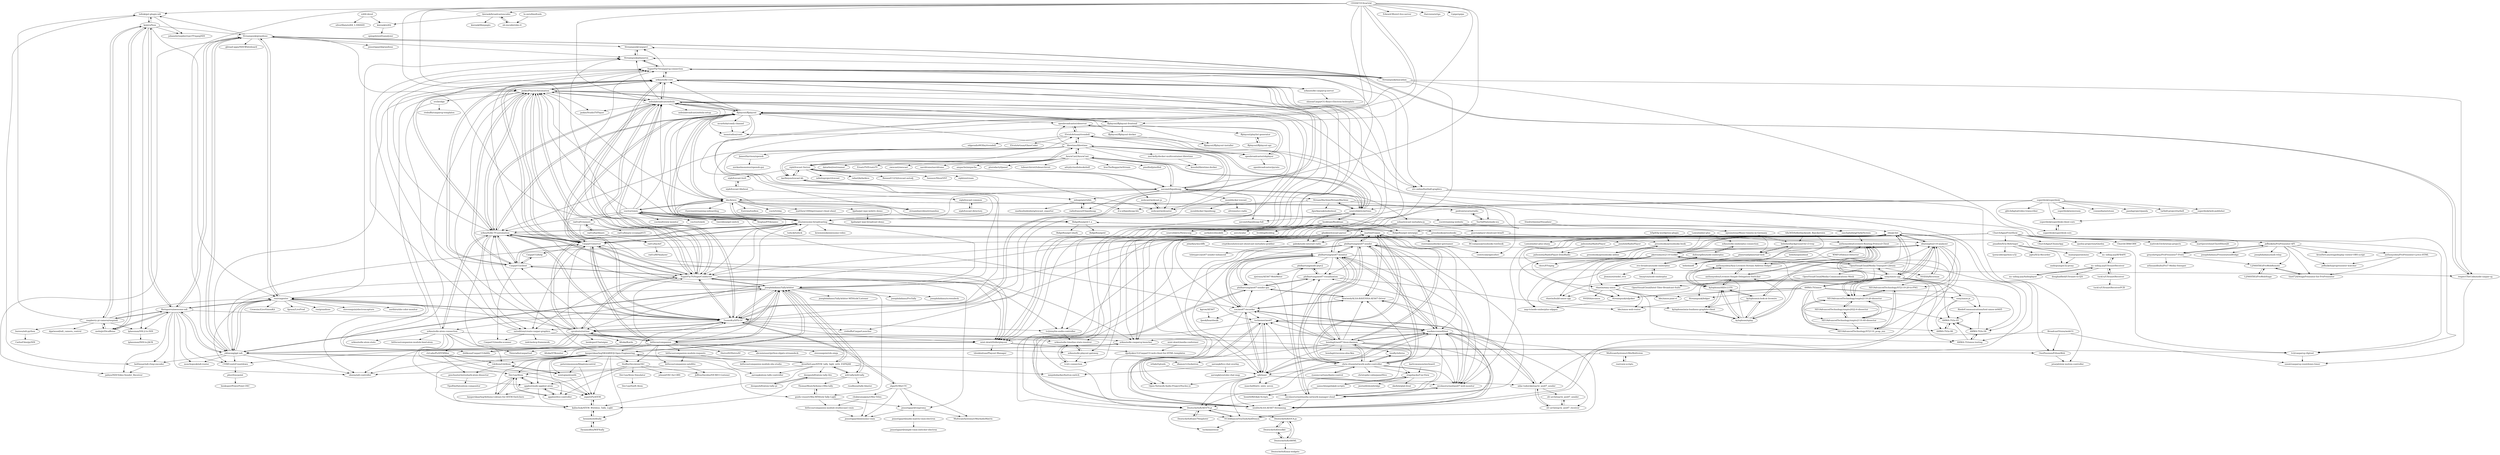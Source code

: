 digraph G {
"kierank/broadcastencoder" -> "ob-encoder/obe-rt"
"kierank/broadcastencoder" -> "kierank/x262"
"kierank/broadcastencoder" -> "kierank/libmpegts"
"teltek/gst-plugin-ndi" -> "johanels/raspberrypi-FFmpegNDI"
"teltek/gst-plugin-ndi" -> "keijiro/Nsm"
"teltek/gst-plugin-ndi" -> "belthesar/ndi-rtmp-encoder"
"bbc/brave" -> "voc/voctomix"
"bbc/brave" -> "Xingtao/FFdynamic"
"bbc/brave" -> "jaskie/PlayoutAutomation"
"bbc/brave" -> "ebu/awesome-broadcasting"
"bbc/brave" -> "Eyevinn/toolbox" ["e"=1]
"bbc/brave" -> "voc/srtrelay" ["e"=1]
"bbc/brave" -> "nebulabroadcast/nebula"
"bbc/brave" -> "matthew1000/gstreamer-cheat-sheet" ["e"=1]
"bbc/brave" -> "Igalia/gst-wpe-webrtc-demo"
"bbc/brave" -> "RidgeRun/gstd-1.x"
"bbc/brave" -> "RidgeRun/gst-interpipe"
"bbc/brave" -> "centricular/gstcefsrc"
"bbc/brave" -> "streamlinevideo/streamline" ["e"=1]
"bbc/brave" -> "ffplayout/ffplayout"
"bbc/brave" -> "Eyevinn/streaming-onboarding" ["e"=1]
"keijiro/Nsm" -> "florisporro/awesome-ndi"
"keijiro/Nsm" -> "teltek/gst-plugin-ndi"
"keijiro/Nsm" -> "raspberry-pi-camera/raspindi"
"keijiro/Nsm" -> "melnijir/Dicaffeine"
"keijiro/Nsm" -> "johanels/raspberrypi-FFmpegNDI"
"keijiro/Nsm" -> "rse/vingester"
"keijiro/Nsm" -> "lplassman/V4L2-to-NDI"
"keijiro/Nsm" -> "Streampunk/grandiose"
"martim01/pam" -> "philhartung/aes67-sender"
"martim01/pam" -> "philhartung/aes67-monitor"
"martim01/pam" -> "bondagit/aes67-linux-daemon"
"martim01/pam" -> "voc/aes67-recorder"
"martim01/pam" -> "nicolassturmel/aes67-web-monitor"
"martim01/pam" -> "nicolassturmel/media-network-manager-cloud"
"martim01/pam" -> "dewiweb/ALSA-RAVENNA-AES67-Driver"
"martim01/pam" -> "markmcconnell/mai"
"martim01/pam" -> "chris-ritsen/network-audio-controller"
"martim01/pam" -> "Open-Network-Audio-Project/Nucleo.io"
"martim01/pam" -> "tv2/sisyfos-audio-controller"
"martim01/pam" -> "OCAAlliance/OcaToolsAndDemos"
"martim01/pam" -> "anthonyeden/Livewire-Routing-Protocol-Client"
"bitfocus/companion" -> "josephdadams/TallyArbiter"
"bitfocus/companion" -> "CasparCG/server"
"bitfocus/companion" -> "cpvalente/ontime"
"bitfocus/companion" -> "bitfocus/companion-module-requests"
"bitfocus/companion" -> "bitfocus/companion-satellite"
"bitfocus/companion" -> "SuperFlyTV/SuperConductor"
"bitfocus/companion" -> "TuomoKu/SPX-GC"
"bitfocus/companion" -> "steveseguin/vdo.ninja" ["e"=1]
"bitfocus/companion" -> "DistroAV/DistroAV" ["e"=1]
"bitfocus/companion" -> "ykhwong/ppt-ndi"
"bitfocus/companion" -> "CasparCG/client"
"bitfocus/companion" -> "ebu/awesome-broadcasting"
"bitfocus/companion" -> "kasperskaarhoj/SKAARHOJ-Open-Engineering"
"bitfocus/companion" -> "abcminiuser/python-elgato-streamdeck" ["e"=1]
"bitfocus/companion" -> "SteffeyDev/atemOSC"
"lu-zero/bmdtools" -> "ob-encoder/obe-rt"
"LibAtem/LibAtem" -> "mintopia/atemlib"
"LibAtem/LibAtem" -> "peschuster/wireshark-atem-dissector"
"ebu/pi-list" -> "ebu/smpte2110-analyzer"
"ebu/pi-list" -> "pkeroulas/st2110-toolkit"
"ebu/pi-list" -> "Streampunk/sdpoker"
"ebu/pi-list" -> "NEOAdvancedTechnology/smpte2110-20-dissector"
"ebu/pi-list" -> "rhastie/easy-nmos"
"ebu/pi-list" -> "sony/nmos-cpp"
"ebu/pi-list" -> "AMWA-TV/nmos-testing"
"ebu/pi-list" -> "cbcrc/FFmpeg"
"ebu/pi-list" -> "nicolassturmel/aes67-web-monitor"
"irtlab/rtptools" -> "njh/mast"
"ykhwong/ppt-ndi" -> "florisporro/awesome-ndi"
"ykhwong/ppt-ndi" -> "CVMEventi/Countdown"
"ykhwong/ppt-ndi" -> "josephdadams/TallyArbiter"
"ykhwong/ppt-ndi" -> "rse/vingester"
"ykhwong/ppt-ndi" -> "olzzon/ndi-controller"
"ykhwong/ppt-ndi" -> "Streampunk/grandiose"
"ykhwong/ppt-ndi" -> "SuperFlyTV/SuperConductor"
"ykhwong/ppt-ndi" -> "moschopsuk/ndi-router"
"ykhwong/ppt-ndi" -> "jaskie/PlayoutAutomation"
"ykhwong/ppt-ndi" -> "dlamon1/clockotron"
"ykhwong/ppt-ndi" -> "belthesar/ndi-rtmp-encoder"
"ykhwong/ppt-ndi" -> "guido-visser/vMix-M5Stick-Tally-Light"
"jsharkey/wycliffe" -> "philhartung/aes67-monitor"
"elgarf/vMixUTC" -> "chukwumaijem/vMix-Titles"
"elgarf/vMixUTC" -> "MulticamSystems/vMixAudioMatrix"
"elgarf/vMixUTC" -> "jensstigaard/vinproma"
"elgarf/vMixUTC" -> "jensstigaard/awesome-vmix"
"elgarf/vMixUTC" -> "TuomoKu/SPX-GC"
"ffplayout/ffplayout" -> "ffplayout/ffplayout-frontend"
"ffplayout/ffplayout" -> "jaskie/PlayoutAutomation"
"ffplayout/ffplayout" -> "nebulabroadcast/nebula"
"ffplayout/ffplayout" -> "nrkno/Sofie-TV-automation"
"ffplayout/ffplayout" -> "SuperFlyTV/SuperConductor"
"ffplayout/ffplayout" -> "mvarhola/comfy-channel"
"ffplayout/ffplayout" -> "CasparCG/server"
"ffplayout/ffplayout" -> "TuomoKu/SPX-GC"
"ffplayout/ffplayout" -> "ebu/awesome-broadcasting"
"ffplayout/ffplayout" -> "mint-dewit/folderplayout"
"ffplayout/ffplayout" -> "nrkno/sofie-core"
"ffplayout/ffplayout" -> "ffplayout/ffplayout-docker"
"ffplayout/ffplayout" -> "immstudios/conti"
"ffplayout/ffplayout" -> "openbroadcaster/observer"
"ffplayout/ffplayout" -> "bbc/brave"
"nrkno/sofie-core" -> "nrkno/Sofie-TV-automation"
"nrkno/sofie-core" -> "SuperFlyTV/casparcg-connection"
"nrkno/sofie-core" -> "SuperFlyTV/SuperConductor"
"nrkno/sofie-core" -> "jaskie/PlayoutAutomation"
"nrkno/sofie-core" -> "nrkno/sofie-timeline-state-resolver"
"nrkno/sofie-core" -> "nrkno/sofie-playout-gateway"
"nrkno/sofie-core" -> "nebulabroadcast/nebula"
"nrkno/sofie-core" -> "TuomoKu/SPX-GC"
"nrkno/sofie-core" -> "mint-dewit/folderplayout"
"nrkno/sofie-core" -> "CasparCG/client"
"nrkno/sofie-core" -> "tv2/sisyfos-audio-controller"
"nrkno/sofie-core" -> "tv2/v-connection"
"nrkno/sofie-core" -> "nrkno/sofie-casparcg-server"
"nrkno/sofie-core" -> "xtv-online/football-graphics"
"nrkno/sofie-core" -> "CasparCG/server"
"ffplayout/ffplayout-frontend" -> "ffplayout/ffplayout"
"ffplayout/ffplayout-frontend" -> "ffplayout/playlist-generator"
"ffplayout/ffplayout-frontend" -> "ffplayout/ffplayout-docker"
"ffplayout/ffplayout-frontend" -> "immstudios/conti"
"ffplayout/ffplayout-frontend" -> "ffplayout/ffplayout-installer"
"ffplayout/ffplayout-frontend" -> "nebulabroadcast/nebula"
"Xingtao/FFdynamic" -> "bbc/brave"
"Xingtao/FFdynamic" -> "voc/voctomix"
"Xingtao/FFdynamic" -> "Streampunk/phaneron"
"buresu/ndi-python" -> "CarlosFdez/pyNDI"
"nrkno/sofie-atem-connection" -> "nrkno/Sofie-TV-automation"
"nrkno/sofie-atem-connection" -> "SuperFlyTV/casparcg-connection"
"nrkno/sofie-atem-connection" -> "applest/node-applest-atem"
"nrkno/sofie-atem-connection" -> "LibAtem/LibAtem"
"nrkno/sofie-atem-connection" -> "bitfocus/companion-module-bmd-atem"
"nrkno/sofie-atem-connection" -> "clvLabs/PyATEMMax"
"nrkno/sofie-atem-connection" -> "nrkno/sofie-playout-gateway"
"nrkno/sofie-atem-connection" -> "Dev1an/Atem"
"nrkno/sofie-atem-connection" -> "nrkno/sofie-atem-state"
"nrkno/sofie-atem-connection" -> "nrkno/sofie-timeline-state-resolver"
"Dev1an/Atem-Simulator" -> "Dev1an/Swift-Atem"
"karlcswanson/micboard" -> "stagehacks/Cue-View"
"tv2/sisyfos-audio-controller" -> "nrkno/sofie-timeline-state-resolver"
"markmcconnell/mai" -> "neufst/ALSA-AES67-Streaming"
"markmcconnell/mai" -> "tschiemer/aes67"
"markmcconnell/mai" -> "voc/aes67-recorder"
"markmcconnell/mai" -> "philhartung/aes67-sender"
"markmcconnell/mai" -> "njh/mast"
"markmcconnell/mai" -> "bondagit/aes67-linux-daemon"
"markmcconnell/mai" -> "dewiweb/ALSA-RAVENNA-AES67-Driver"
"markmcconnell/mai" -> "philhartung/aes67-monitor"
"markmcconnell/mai" -> "sfc-arch/esp32_aes67_receiver"
"markmcconnell/mai" -> "masche842/rs_sixty_seven"
"markmcconnell/mai" -> "ndac-todoroki/esp32_aes67_sender"
"markmcconnell/mai" -> "nicolassturmel/aes67-web-monitor"
"markmcconnell/mai" -> "DeutscheSoft/AES70.js"
"markmcconnell/mai" -> "nicolassturmel/media-network-manager-cloud"
"markmcconnell/mai" -> "OCAAlliance/OcaToolsAndDemos"
"nrkno/Sofie-TV-automation" -> "nrkno/sofie-core"
"nrkno/Sofie-TV-automation" -> "SuperFlyTV/SuperConductor"
"nrkno/Sofie-TV-automation" -> "jaskie/PlayoutAutomation"
"nrkno/Sofie-TV-automation" -> "nebulabroadcast/nebula"
"nrkno/Sofie-TV-automation" -> "CasparCG/server"
"nrkno/Sofie-TV-automation" -> "CasparCG/client"
"nrkno/Sofie-TV-automation" -> "SuperFlyTV/casparcg-connection"
"nrkno/Sofie-TV-automation" -> "TuomoKu/SPX-GC"
"nrkno/Sofie-TV-automation" -> "nrkno/sofie-atem-connection"
"nrkno/Sofie-TV-automation" -> "mint-dewit/folderplayout"
"nrkno/Sofie-TV-automation" -> "ffplayout/ffplayout"
"nrkno/Sofie-TV-automation" -> "nxtedition/create-caspar-graphics"
"nrkno/Sofie-TV-automation" -> "ebu/awesome-broadcasting"
"nrkno/Sofie-TV-automation" -> "tv2/casparcg-cliptool"
"nrkno/Sofie-TV-automation" -> "Yleisradio/caspartool"
"nebulabroadcast/nebula" -> "jaskie/PlayoutAutomation"
"nebulabroadcast/nebula" -> "SuperFlyTV/SuperConductor"
"nebulabroadcast/nebula" -> "nrkno/Sofie-TV-automation"
"nebulabroadcast/nebula" -> "nrkno/sofie-core"
"nebulabroadcast/nebula" -> "ffplayout/ffplayout"
"nebulabroadcast/nebula" -> "mint-dewit/folderplayout"
"nebulabroadcast/nebula" -> "ffplayout/ffplayout-frontend"
"nebulabroadcast/nebula" -> "tv2/casparcg-cliptool"
"nebulabroadcast/nebula" -> "immstudios/conti"
"nebulabroadcast/nebula" -> "TuomoKu/SPX-GC"
"nebulabroadcast/nebula" -> "nebulabroadcast/nebula-setup"
"nebulabroadcast/nebula" -> "rrebuffo/CasparLauncher"
"nebulabroadcast/nebula" -> "CasparCG/server"
"nebulabroadcast/nebula" -> "Streampunk/phaneron"
"nebulabroadcast/nebula" -> "jaskie/StudioTVPlayer"
"webcast/webcast.js" -> "webcast/webcaster"
"ThomasMout/Arduino-vMix-tally" -> "guido-visser/vMix-M5Stick-Tally-Light"
"voc/aes67-recorder" -> "dewiweb/ALSA-RAVENNA-AES67-Driver"
"voc/aes67-recorder" -> "markmcconnell/mai"
"voc/aes67-recorder" -> "philhartung/aes67-sender-gui"
"voc/aes67-recorder" -> "njh/mast"
"voc/aes67-recorder" -> "philhartung/aes67-visualization"
"voc/aes67-recorder" -> "philhartung/aes67-monitor"
"voc/aes67-recorder" -> "tschiemer/aes67"
"voc/aes67-recorder" -> "neufst/ALSA-AES67-Streaming"
"voc/aes67-recorder" -> "fpeek/boardwalk"
"x264-devel" -> "kierank/x262"
"x264-devel" -> "silverfilain/x264_L-SMASH"
"nrkno/sofie-casparcg-server" -> "olzzon/CasparCG-React-Electron-boilerplate"
"nrkno/sofie-casparcg-launcher" -> "OssiPesonen/EiliumWeb"
"nrkno/sofie-casparcg-launcher" -> "didikunz/CasparCGAddIn"
"nxtedition/create-caspar-graphics" -> "CasparCG/media-scanner"
"nxtedition/create-caspar-graphics" -> "indr/webcg-framework"
"nxtedition/create-caspar-graphics" -> "Streampunk/phaneron"
"nxtedition/create-caspar-graphics" -> "nrkno/sofie-casparcg-launcher"
"nxtedition/create-caspar-graphics" -> "mint-dewit/folderplayout"
"h5p/h5p-wordpress-plugin" -> "pressbooks/pressbooks-book"
"gsavio/player-shoutcast-html5" -> "joeyboli/RadioPlayer"
"ned-kelly/docker-multicontainer-libretime" -> "kessibi/libretime-docker"
"jeffmikels/ProPresenter-API" -> "greyshirtguy/ProPresenter7-Proto"
"jeffmikels/ProPresenter-API" -> "anthonyeden/ProPresenter-Lyrics-HTML"
"jeffmikels/ProPresenter-API" -> "AronHetLam/stagedisplay-viewer-OBS-script"
"jeffmikels/ProPresenter-API" -> "jeffmikels/propresenter-watcher"
"jeffmikels/ProPresenter-API" -> "tim4724/StagePresenter-for-ProPresenter"
"jeffmikels/ProPresenter-API" -> "josephdadams/PresentationBridge"
"jeffmikels/ProPresenter-API" -> "josephdadams/midi-relay"
"jeffmikels/ProPresenter-API" -> "L2N6H5B3/ProWebRemote"
"CasparCG/help" -> "CasparCG/client"
"evs-broadcast/node-emberplus" -> "dufourgilles/node-emberplus"
"evs-broadcast/node-emberplus" -> "bmayton/node-emberplus"
"evs-broadcast/node-emberplus" -> "jlommori/riedel_rrcs"
"webcast/webcaster" -> "webcast/webcast.js"
"kgrow/AES67" -> "fpeek/boardwalk"
"OCAAlliance/OcaToolsAndDemos" -> "DeutscheSoft/AES70.js"
"OCAAlliance/OcaToolsAndDemos" -> "tschiemer/ocac"
"Streampunk/grandiose" -> "jensstigaard/grandiose"
"Streampunk/grandiose" -> "Streampunk/macadam"
"Streampunk/grandiose" -> "Streampunk/phaneron"
"Streampunk/grandiose" -> "rse/vingester"
"Streampunk/grandiose" -> "gbraad-apps/NDI-Whiteboard"
"Streampunk/grandiose" -> "florisporro/awesome-ndi"
"Streampunk/grandiose" -> "ykhwong/ppt-ndi"
"Streampunk/grandiose" -> "teltek/gst-plugin-ndi"
"Streampunk/grandiose" -> "jadsys/NDI-Video-Sender_Receiver"
"Streampunk/grandiose" -> "SuperFlyTV/SuperConductor"
"Streampunk/grandiose" -> "Streampunk/casparcl"
"ob-encoder/obe-rt" -> "kierank/broadcastencoder"
"sony/nmos-cpp" -> "rhastie/easy-nmos"
"sony/nmos-cpp" -> "ebu/smpte2110-analyzer"
"sony/nmos-cpp" -> "AMWA-TV/nmos-testing"
"sony/nmos-cpp" -> "ebu/pi-list"
"sony/nmos-cpp" -> "sony/nmos-js"
"sony/nmos-cpp" -> "AMWA-TV/nmos"
"sony/nmos-cpp" -> "AMWA-TV/is-04"
"sony/nmos-cpp" -> "NEOAdvancedTechnology/smpte2110-20-dissector"
"sony/nmos-cpp" -> "AMWA-TV/is-05"
"sony/nmos-cpp" -> "rhastie/build-nmos-cpp"
"sony/nmos-cpp" -> "Streampunk/sdpoker"
"sony/nmos-cpp" -> "OpenVisualCloud/Media-Transport-Library"
"sony/nmos-cpp" -> "RiedelCommunications/test-nmos-is0405"
"sony/nmos-cpp" -> "pkeroulas/st2110-toolkit"
"sony/nmos-cpp" -> "Streampunk/ledger"
"RiedelCommunications/test-nmos-is0405" -> "AMWA-TV/is-05"
"dewiweb/ALSA-RAVENNA-AES67-Driver" -> "philhartung/aes67-sender-gui"
"dewiweb/ALSA-RAVENNA-AES67-Driver" -> "voc/aes67-recorder"
"belthesar/ndi-rtmp-encoder" -> "jadsys/NDI-Video-Sender_Receiver"
"NEOAdvancedTechnology/smpte2022-6-dissector" -> "NEOAdvancedTechnology/smpte2110-20-dissector"
"NEOAdvancedTechnology/smpte2022-6-dissector" -> "NEOAdvancedTechnology/smpte2110-40-dissector"
"DeutscheSoft/AES70.js" -> "DeutscheSoft/aes70explorer"
"DeutscheSoft/AES70.js" -> "tschiemer/ocac"
"DeutscheSoft/AES70.js" -> "OCAAlliance/OcaToolsAndDemos"
"DeutscheSoft/AES70.js" -> "DeutscheSoft/OCA.js"
"anthonyeden/ProPresenter-Lyrics-HTML" -> "tim4724/StagePresenter-for-ProPresenter"
"anthonyeden/ProPresenter-Lyrics-HTML" -> "jeffmikels/propresenter-watcher"
"pkeroulas/st2110-toolkit" -> "ebu/smpte2110-analyzer"
"pkeroulas/st2110-toolkit" -> "OpenVisualCloud/Media-Transport-Library"
"pkeroulas/st2110-toolkit" -> "ebu/pi-list"
"pkeroulas/st2110-toolkit" -> "Streampunk/sdpoker"
"pkeroulas/st2110-toolkit" -> "nep-tv/node-emberplus-sdpgen"
"pkeroulas/st2110-toolkit" -> "rhastie/easy-nmos"
"pkeroulas/st2110-toolkit" -> "cbcrc/FFmpeg"
"pkeroulas/st2110-toolkit" -> "rhastie/build-nmos-cpp"
"sfc-arch/esp32_aes67_receiver" -> "sfc-arch/esp32_aes67_sender"
"sfc-arch/esp32_aes67_receiver" -> "ndac-todoroki/esp32_aes67_sender"
"moul/docker-icecast" -> "ultreme/scc-radio"
"moul/docker-icecast" -> "moul/docker-liquidsoap"
"sfc-arch/esp32_aes67_sender" -> "sfc-arch/esp32_aes67_receiver"
"ndac-todoroki/esp32_aes67_sender" -> "sfc-arch/esp32_aes67_receiver"
"ndac-todoroki/esp32_aes67_sender" -> "sfc-arch/esp32_aes67_sender"
"ndac-todoroki/esp32_aes67_sender" -> "tschiemer/aes67"
"AMWA-TV/nmos-testing" -> "AMWA-TV/is-04"
"AMWA-TV/nmos-testing" -> "AMWA-TV/is-05"
"florisporro/awesome-ndi" -> "ykhwong/ppt-ndi"
"florisporro/awesome-ndi" -> "rse/vingester"
"florisporro/awesome-ndi" -> "keijiro/Nsm"
"florisporro/awesome-ndi" -> "melnijir/Dicaffeine"
"florisporro/awesome-ndi" -> "CVMEventi/Countdown"
"florisporro/awesome-ndi" -> "olzzon/ndi-controller"
"florisporro/awesome-ndi" -> "raspberry-pi-camera/raspindi"
"florisporro/awesome-ndi" -> "moschopsuk/ndi-router"
"florisporro/awesome-ndi" -> "Streampunk/grandiose"
"florisporro/awesome-ndi" -> "lplassman/V4L2-to-NDI"
"florisporro/awesome-ndi" -> "jadsys/NDI-Video-Sender_Receiver"
"florisporro/awesome-ndi" -> "belthesar/ndi-rtmp-encoder"
"florisporro/awesome-ndi" -> "TuomoKu/SPX-GC"
"bitfocus/companion-module-studiocoast-vmix" -> "jensstigaard/awesome-vmix"
"mvarhola/comfy-channel" -> "immstudios/conti"
"tv2/casparcg-cliptool" -> "sneat/casparcg-countdown-timer"
"WMFO/Silence-Detector" -> "anthonyeden/Axia-Livewire-Stream-Address-Helper"
"WMFO/Silence-Detector" -> "anthonyeden/Livewire-Routing-Protocol-Client"
"Streampunk/sdpoker" -> "nep-tv/node-emberplus-sdpgen"
"NEOAdvancedTechnology/ST2110-20-to-PNG" -> "NEOAdvancedTechnology/ST2110_pcap_zoo"
"NEOAdvancedTechnology/ST2110-20-to-PNG" -> "NEOAdvancedTechnology/smpte2110-20-dissector"
"NEOAdvancedTechnology/ST2110_pcap_zoo" -> "NEOAdvancedTechnology/ST2110-20-to-PNG"
"NEOAdvancedTechnology/ST2110_pcap_zoo" -> "NEOAdvancedTechnology/smpte2110-20-dissector"
"friedrichweise/Visualizer" -> "wjeuissteus/Music-Genres-in-Germany"
"nicolassturmel/media-network-manager-cloud" -> "nicolassturmel/aes67-web-monitor"
"nicolassturmel/media-network-manager-cloud" -> "philhartung/node-ptpv2"
"nicolassturmel/media-network-manager-cloud" -> "neufst/ALSA-AES67-Streaming"
"nicolassturmel/media-network-manager-cloud" -> "philhartung/aes67-visualization"
"nicolassturmel/media-network-manager-cloud" -> "dewiweb/ALSA-RAVENNA-AES67-Driver"
"nicolassturmel/media-network-manager-cloud" -> "DeutscheSoft/AES70.js"
"nicolassturmel/media-network-manager-cloud" -> "OCAAlliance/OcaToolsAndDemos"
"sony/nmos-js" -> "RiedelCommunications/test-nmos-is0405"
"sony/nmos-js" -> "AMWA-TV/is-05"
"sony/nmos-js" -> "AMWA-TV/is-06"
"wjeuissteus/Music-Genres-in-Germany" -> "bebehei/background-for-i3-tray"
"wjeuissteus/Music-Genres-in-Germany" -> "plainread/plainread-web"
"bebehei/background-for-i3-tray" -> "plainread/plainread-web"
"bebehei/background-for-i3-tray" -> "bebehei/df"
"nrkno/sofie-emberplus-connection" -> "dufourgilles/node-emberplus"
"didikunz/CasparCGAddIn" -> "nrkno/sofie-casparcg-launcher"
"nrkno/sofie-timeline-state-resolver" -> "tv2/v-connection"
"nrkno/sofie-timeline-state-resolver" -> "nrkno/sofie-playout-gateway"
"nrkno/sofie-playout-gateway" -> "nrkno/sofie-timeline-state-resolver"
"nrkno/sofie-playout-gateway" -> "tv2/v-connection"
"ebu/awesome-broadcasting" -> "nrkno/Sofie-TV-automation"
"ebu/awesome-broadcasting" -> "CasparCG/server"
"ebu/awesome-broadcasting" -> "jaskie/PlayoutAutomation"
"ebu/awesome-broadcasting" -> "bbc/brave"
"ebu/awesome-broadcasting" -> "nebulabroadcast/nebula"
"ebu/awesome-broadcasting" -> "SuperFlyTV/SuperConductor"
"ebu/awesome-broadcasting" -> "ffplayout/ffplayout"
"ebu/awesome-broadcasting" -> "ebu/pi-list"
"ebu/awesome-broadcasting" -> "cpvalente/ontime"
"ebu/awesome-broadcasting" -> "josephdadams/TallyArbiter"
"ebu/awesome-broadcasting" -> "voc/voctomix"
"ebu/awesome-broadcasting" -> "tsduck/tsduck" ["e"=1]
"ebu/awesome-broadcasting" -> "martim01/pam"
"ebu/awesome-broadcasting" -> "krzemienski/awesome-video" ["e"=1]
"ebu/awesome-broadcasting" -> "saschaludwig/OnAirScreen"
"voc/voctomix" -> "bbc/brave"
"voc/voctomix" -> "Xingtao/FFdynamic"
"voc/voctomix" -> "nrkno/Sofie-TV-automation"
"voc/voctomix" -> "voc/multiview-monitor"
"voc/voctomix" -> "voc/voctoweb" ["e"=1]
"voc/voctomix" -> "ebu/awesome-broadcasting"
"voc/voctomix" -> "timvideos/gst-switch"
"voc/voctomix" -> "ffplayout/ffplayout"
"voc/voctomix" -> "RidgeRun/gstd-1.x"
"voc/voctomix" -> "voc/streaming-website"
"voc/voctomix" -> "nebulabroadcast/nebula"
"voc/voctomix" -> "voc/aes67-recorder"
"voc/voctomix" -> "jaskie/PlayoutAutomation"
"voc/voctomix" -> "RidgeRun/gst-interpipe"
"voc/voctomix" -> "rad1o/f1rmware"
"restreamio/docker-gstreamer" -> "centricular/gstcefsrc"
"raspberry-pi-camera/raspindi" -> "melnijir/Dicaffeine"
"raspberry-pi-camera/raspindi" -> "keijiro/Nsm"
"raspberry-pi-camera/raspindi" -> "florisporro/awesome-ndi"
"raspberry-pi-camera/raspindi" -> "lplassman/V4L2-to-NDI"
"raspberry-pi-camera/raspindi" -> "dgatwood/ndi_camera_control"
"raspberry-pi-camera/raspindi" -> "teltek/gst-plugin-ndi"
"raspberry-pi-camera/raspindi" -> "rse/vingester"
"raspberry-pi-camera/raspindi" -> "buresu/ndi-python"
"xiph/Icecast-Server" -> "karlheyes/icecast-kh"
"xiph/Icecast-Server" -> "xiph/ezstream"
"xiph/Icecast-Server" -> "savonet/liquidsoap"
"xiph/Icecast-Server" -> "infiniteproject/icecast"
"xiph/Icecast-Server" -> "xiph/Icecast-IceS"
"xiph/Icecast-Server" -> "rafael2k/darkice"
"xiph/Icecast-Server" -> "webcast/webcaster"
"xiph/Icecast-Server" -> "ElvishArtisan/rivendell"
"xiph/Icecast-Server" -> "libretime/libretime"
"xiph/Icecast-Server" -> "Renaud11232/icecast-autodj"
"xiph/Icecast-Server" -> "webcast/webcast.js"
"xiph/Icecast-Server" -> "Iunusov/ShoutVST"
"bondagit/aes67-linux-daemon" -> "philhartung/aes67-sender"
"bondagit/aes67-linux-daemon" -> "philhartung/aes67-monitor"
"bondagit/aes67-linux-daemon" -> "markmcconnell/mai"
"bondagit/aes67-linux-daemon" -> "chris-ritsen/network-audio-controller"
"bondagit/aes67-linux-daemon" -> "martim01/pam"
"bondagit/aes67-linux-daemon" -> "voc/aes67-recorder"
"bondagit/aes67-linux-daemon" -> "njh/mast"
"bondagit/aes67-linux-daemon" -> "nicolassturmel/media-network-manager-cloud"
"bondagit/aes67-linux-daemon" -> "dewiweb/ALSA-RAVENNA-AES67-Driver"
"bondagit/aes67-linux-daemon" -> "tschiemer/aes67"
"bondagit/aes67-linux-daemon" -> "nicolassturmel/aes67-web-monitor"
"bondagit/aes67-linux-daemon" -> "teodly/inferno"
"bondagit/aes67-linux-daemon" -> "neufst/ALSA-AES67-Streaming"
"bondagit/aes67-linux-daemon" -> "bondagit/ravenna-alsa-lkm"
"bondagit/aes67-linux-daemon" -> "Open-Network-Audio-Project/Nucleo.io"
"superdesk/superdesk" -> "superdesk/web-publisher"
"superdesk/superdesk" -> "liveblog/liveblog"
"superdesk/superdesk" -> "superdesk/superdesk-client-core"
"superdesk/superdesk" -> "sourcefabric/Newscoop"
"superdesk/superdesk" -> "superdesk/superdesk-core"
"superdesk/superdesk" -> "superdesk/newsroom"
"superdesk/superdesk" -> "voxmedia/autotune" ["e"=1]
"superdesk/superdesk" -> "pandaproject/panda" ["e"=1]
"superdesk/superdesk" -> "sourcefabric/airtime"
"superdesk/superdesk" -> "tarbell-project/tarbell" ["e"=1]
"superdesk/superdesk" -> "glitchdigital/video-transcriber" ["e"=1]
"Alteka/Kards" -> "Alteka/VTKounter"
"eshaz/icecast-metadata-js" -> "ghaiklor/icecast-parser"
"eshaz/icecast-metadata-js" -> "gsavio/player-shoutcast-html5"
"eshaz/icecast-metadata-js" -> "gabek/node-internet-radio"
"TuomoKu/SPX-GC" -> "SuperFlyTV/SuperConductor"
"TuomoKu/SPX-GC" -> "nrkno/Sofie-TV-automation"
"TuomoKu/SPX-GC" -> "jaskie/PlayoutAutomation"
"TuomoKu/SPX-GC" -> "nrkno/sofie-core"
"TuomoKu/SPX-GC" -> "rse/vingester"
"TuomoKu/SPX-GC" -> "nebulabroadcast/nebula"
"TuomoKu/SPX-GC" -> "CasparCG/server"
"TuomoKu/SPX-GC" -> "tv2/sisyfos-audio-controller"
"TuomoKu/SPX-GC" -> "nxtedition/create-caspar-graphics"
"TuomoKu/SPX-GC" -> "elgarf/vMixUTC"
"TuomoKu/SPX-GC" -> "rrebuffo/CasparLauncher"
"TuomoKu/SPX-GC" -> "josephdadams/TallyArbiter"
"TuomoKu/SPX-GC" -> "olzzon/ndi-controller"
"TuomoKu/SPX-GC" -> "mint-dewit/folderplayout"
"TuomoKu/SPX-GC" -> "cpvalente/ontime"
"mbugeia/srt2hls" -> "radiofrance/rf-liquidsoap"
"mbugeia/srt2hls" -> "markuslindenberg/icecast_exporter"
"mbugeia/srt2hls" -> "d-a-n/liquidsoap-hls"
"JamesHarrison/openob" -> "mickaelmonsieur/openob-gui"
"rad1o/hardware" -> "rad1o/f1rmware"
"rad1o/hardware" -> "rad1o/hackrf"
"jensstigaard/vinproma" -> "jensstigaard/audio-matrix-vmix-electron"
"jensstigaard/vinproma" -> "jensstigaard/awesome-vmix"
"jensstigaard/vinproma" -> "MulticamSystems/vMixAudioMatrix"
"ElvishArtisan/rivendell" -> "openbroadcaster/observer"
"ElvishArtisan/rivendell" -> "edgeradio993fm/rivendell"
"ElvishArtisan/rivendell" -> "openbroadcaster/obplayer"
"ElvishArtisan/rivendell" -> "libretime/libretime"
"ElvishArtisan/rivendell" -> "ElvishArtisan/GlassCoder"
"ElvishArtisan/rivendell" -> "saschaludwig/OnAirScreen"
"philhartung/aes67-sender" -> "philhartung/aes67-monitor"
"philhartung/aes67-sender" -> "bondagit/aes67-linux-daemon"
"philhartung/aes67-sender" -> "markmcconnell/mai"
"philhartung/aes67-sender" -> "philhartung/aes67-sender-gui"
"philhartung/aes67-sender" -> "neufst/ALSA-AES67-Streaming"
"philhartung/aes67-sender" -> "martim01/pam"
"philhartung/aes67-sender" -> "tschiemer/aes67"
"philhartung/aes67-sender" -> "philhartung/aes67-visualization"
"philhartung/aes67-sender" -> "voc/aes67-recorder"
"philhartung/aes67-sender" -> "chris-ritsen/network-audio-controller"
"philhartung/aes67-sender" -> "nicolassturmel/aes67-web-monitor"
"philhartung/aes67-sender" -> "dewiweb/ALSA-RAVENNA-AES67-Driver"
"philhartung/aes67-sender" -> "teletype1/aes67-sender-enhanced"
"philhartung/aes67-sender" -> "nicolassturmel/media-network-manager-cloud"
"philhartung/aes67-sender" -> "njh/mast"
"pedromtavares/radio" -> "TooTallNate/node-icy"
"voc/streaming-website" -> "wjeuissteus/Music-Genres-in-Germany"
"greyshirtguy/ProPresenter7-Proto" -> "L2N6H5B3/ProWebRemote"
"greyshirtguy/ProPresenter7-Proto" -> "jeffmikels/ProPresenter-API"
"greyshirtguy/ProPresenter7-Proto" -> "arlinsandbulte/Pro7-Media-Sweeper"
"aaronpk/live-chat-overlay" -> "iamjohnbarker/button-switch"
"aaronpk/live-chat-overlay" -> "aaronpk/youtube-chat-map"
"Igalia/gst-wpe-webrtc-demo" -> "Igalia/gst-wpe-broadcast-demo"
"designshift/atem-tally-pi" -> "designshift/atem-tally-lite"
"kylophone/xplay" -> "kylophone/AXIA-LUFS"
"kylophone/xplay" -> "kylophone/axia-loudness-graphite-client"
"kylophone/xplay" -> "kylophone/a-look-at-livewire"
"kylophone/xplay" -> "anthonyeden/Axia-Livewire-Stream-Address-Helper"
"kylophone/xplay" -> "anthonyeden/Livewire-Routing-Protocol-Client"
"kylophone/xplay" -> "anthonyeden/Livewire-Simple-Delegation-Switcher"
"kylophone/axia-loudness-graphite-client" -> "kylophone/xplay"
"kylophone/axia-loudness-graphite-client" -> "kylophone/AXIA-LUFS"
"mint-dewit/media-conformer" -> "dpolyakov31/CasparCG-web-client-for-HTML-templates"
"josephdadams/TallyArbiter" -> "wifi-tally/wifi-tally"
"josephdadams/TallyArbiter" -> "josephdadams/TallyArbiter-M5StickCListener"
"josephdadams/TallyArbiter" -> "guido-visser/vMix-M5Stick-Tally-Light"
"josephdadams/TallyArbiter" -> "ykhwong/ppt-ndi"
"josephdadams/TallyArbiter" -> "cpvalente/ontime"
"josephdadams/TallyArbiter" -> "SuperFlyTV/SuperConductor"
"josephdadams/TallyArbiter" -> "kasperskaarhoj/SKAARHOJ-Open-Engineering"
"josephdadams/TallyArbiter" -> "AronHetLam/ATEM_tally_light_with_ESP8266"
"josephdadams/TallyArbiter" -> "TuomoKu/SPX-GC"
"josephdadams/TallyArbiter" -> "nrkno/Sofie-TV-automation"
"josephdadams/TallyArbiter" -> "nrkno/sofie-atem-connection"
"josephdadams/TallyArbiter" -> "bitfocus/companion"
"josephdadams/TallyArbiter" -> "josephdadams/ProTally"
"josephdadams/TallyArbiter" -> "josephdadams/screendeck"
"josephdadams/TallyArbiter" -> "rse/vingester"
"AronHetLam/ATEM_tally_light_with_ESP8266" -> "wifi-tally/wifi-tally"
"AronHetLam/ATEM_tally_light_with_ESP8266" -> "kasperskaarhoj/SKAARHOJ-Open-Engineering"
"AronHetLam/ATEM_tally_light_with_ESP8266" -> "aaronpk/atem-tally-controller"
"AronHetLam/ATEM_tally_light_with_ESP8266" -> "josephdadams/TallyArbiter"
"AronHetLam/ATEM_tally_light_with_ESP8266" -> "kalinchuk/ATEM_Wireless_Tally_Light"
"AronHetLam/ATEM_tally_light_with_ESP8266" -> "iamjohnbarker/button-switch"
"AronHetLam/ATEM_tally_light_with_ESP8266" -> "Dev1an/Atem"
"AronHetLam/ATEM_tally_light_with_ESP8266" -> "designshift/atem-tally-lite"
"dufourgilles/node-emberplus" -> "evs-broadcast/node-emberplus"
"dufourgilles/node-emberplus" -> "nrkno/sofie-emberplus-connection"
"OpenVisualCloud/Media-Transport-Library" -> "pkeroulas/st2110-toolkit"
"OpenVisualCloud/Media-Transport-Library" -> "ebu/smpte2110-analyzer"
"OpenVisualCloud/Media-Transport-Library" -> "OpenVisualCloud/Media-Communications-Mesh"
"OpenVisualCloud/Media-Transport-Library" -> "ebu/pi-list"
"OpenVisualCloud/Media-Transport-Library" -> "NVIDIA/Rivermax"
"OpenVisualCloud/Media-Transport-Library" -> "NEOAdvancedTechnology/smpte2110-20-dissector"
"OpenVisualCloud/Media-Transport-Library" -> "sony/nmos-cpp"
"OpenVisualCloud/Media-Transport-Library" -> "rhastie/easy-nmos"
"guido-visser/vMix-M5Stick-Tally-Light" -> "ThomasMout/Arduino-vMix-tally"
"guido-visser/vMix-M5Stick-Tally-Light" -> "jensstigaard/vinproma"
"guido-visser/vMix-M5Stick-Tally-Light" -> "bitfocus/companion-module-studiocoast-vmix"
"bitfocus/companion-module-requests" -> "bitfocus/companion-satellite"
"bitfocus/companion-module-requests" -> "bitfocus/companion-module-obs-studio"
"nicolassturmel/aes67-web-monitor" -> "nicolassturmel/media-network-manager-cloud"
"nicolassturmel/aes67-web-monitor" -> "philhartung/aes67-visualization"
"rhastie/easy-nmos" -> "rhastie/build-nmos-cpp"
"rhastie/easy-nmos" -> "sony/nmos-cpp"
"rhastie/easy-nmos" -> "bbc/nmos-joint-ri"
"rhastie/easy-nmos" -> "AMWA-TV/nmos-testing"
"rhastie/easy-nmos" -> "bbc/nmos-web-router"
"rhastie/easy-nmos" -> "Streampunk/sdpoker"
"rhastie/easy-nmos" -> "NVIDIA/nvnmos"
"jensstigaard/audio-matrix-vmix-electron" -> "jensstigaard/simple-vmix-switcher-electron"
"designshift/atem-tally-lite" -> "designshift/atem-tally-pi"
"tv2/v-connection" -> "nrkno/sofie-timeline-state-resolver"
"xiph/Icecast-libshout" -> "xiph/Icecast-common"
"xiph/Icecast-libshout" -> "xiph/Icecast-IceS"
"Streampunk/casparcl" -> "Streampunk/phaneron"
"philhartung/node-ptpv2" -> "zjstraus/AES67-WebMeter"
"philhartung/node-ptpv2" -> "philhartung/aes67-visualization"
"Streampunk/phaneron" -> "Streampunk/casparcl"
"Streampunk/phaneron" -> "SuperFlyTV/casparcg-connection"
"xiph/Icecast-common" -> "xiph/Icecast-directory"
"xiph/Icecast-directory" -> "xiph/Icecast-common"
"xiph/Icecast-IceS" -> "xiph/Icecast-libshout"
"L2N6H5B3/ProWebRemote" -> "L2N6H5B3/ProWebStage"
"L2N6H5B3/ProWebRemote" -> "tim4724/StagePresenter-for-ProPresenter"
"wifi-tally/wifi-tally" -> "AronHetLam/ATEM_tally_light_with_ESP8266"
"wifi-tally/wifi-tally" -> "ThomasMout/Arduino-vMix-tally"
"wifi-tally/wifi-tally" -> "ruudboon/tally-blaster"
"wifi-tally/wifi-tally" -> "kalinchuk/ATEM_Wireless_Tally_Light"
"wifi-tally/wifi-tally" -> "josephdadams/TallyArbiter"
"peschuster/wireshark-atem-dissector" -> "TipoftheHats/atem-compositor"
"kylophone/a-look-at-livewire" -> "kylophone/AXIA-LUFS"
"kylophone/a-look-at-livewire" -> "anthonyeden/Livewire-Routing-Protocol-Client"
"kylophone/a-look-at-livewire" -> "kylophone/axia-loudness-graphite-client"
"kylophone/a-look-at-livewire" -> "kylophone/xplay"
"kylophone/AXIA-LUFS" -> "anthonyeden/Axia-Livewire-Stream-Address-Helper"
"kylophone/AXIA-LUFS" -> "kylophone/xplay"
"kylophone/AXIA-LUFS" -> "anthonyeden/Livewire-Simple-Delegation-Switcher"
"kylophone/AXIA-LUFS" -> "kylophone/a-look-at-livewire"
"kylophone/AXIA-LUFS" -> "kylophone/axia-loudness-graphite-client"
"L2N6H5B3/ProWebStage" -> "L2N6H5B3/ProWebRemote"
"tifa365/Selbstbackende_Baeckereien" -> "bebehei/background-for-i3-tray"
"tifa365/Selbstbackende_Baeckereien" -> "plainread/plainread-web"
"mamarguerat/mixo" -> "audiopump/x32-proxy"
"ffplayout/ffplayout-docker" -> "ffplayout/ffplayout-installer"
"ffplayout/ffplayout-api" -> "ffplayout/playlist-generator"
"cpvalente/ontime" -> "SuperFlyTV/SuperConductor"
"cpvalente/ontime" -> "josephdadams/TallyArbiter"
"cpvalente/ontime" -> "jaskie/PlayoutAutomation"
"cpvalente/ontime" -> "TuomoKu/SPX-GC"
"cpvalente/ontime" -> "nrkno/Sofie-TV-automation"
"cpvalente/ontime" -> "benkuper/Chataigne" ["e"=1]
"cpvalente/ontime" -> "CVMEventi/Countdown"
"cpvalente/ontime" -> "ebu/awesome-broadcasting"
"cpvalente/ontime" -> "bitfocus/companion"
"cpvalente/ontime" -> "stagehacks/Cue-View"
"cpvalente/ontime" -> "CasparCG/server"
"cpvalente/ontime" -> "ykhwong/ppt-ndi"
"cpvalente/ontime" -> "Alteka/Kards"
"cpvalente/ontime" -> "rse/vingester"
"cpvalente/ontime" -> "olzzon/ndi-controller"
"savonet/liquidsoap" -> "libretime/libretime"
"savonet/liquidsoap" -> "AzuraCast/AzuraCast"
"savonet/liquidsoap" -> "karlheyes/icecast-kh"
"savonet/liquidsoap" -> "xiph/Icecast-Server"
"savonet/liquidsoap" -> "mbugeia/srt2hls"
"savonet/liquidsoap" -> "savonet/liquidsoap-full"
"savonet/liquidsoap" -> "webcast/webcaster"
"savonet/liquidsoap" -> "sourcefabric/airtime"
"savonet/liquidsoap" -> "ebu/awesome-broadcasting"
"savonet/liquidsoap" -> "eshaz/icecast-metadata-js"
"savonet/liquidsoap" -> "ElvishArtisan/rivendell"
"savonet/liquidsoap" -> "bbc/brave"
"savonet/liquidsoap" -> "moul/docker-icecast"
"savonet/liquidsoap" -> "StreamMachine/StreamMachine"
"savonet/liquidsoap" -> "radiofrance/rf-liquidsoap"
"booktype/Booktype" -> "sourcefabric/Newscoop"
"booktype/Booktype" -> "sourcefabric/airtime"
"booktype/Booktype" -> "liveblog/liveblog"
"booktype/Booktype" -> "pressbooks/pressbooks"
"booktype/Booktype" -> "aerkalov/ebooklib" ["e"=1]
"booktype/Booktype" -> "anvc/scalar" ["e"=1]
"superdesk/web-publisher" -> "superdesk/superdesk-client-core"
"rse/vingester" -> "florisporro/awesome-ndi"
"rse/vingester" -> "Streampunk/grandiose"
"rse/vingester" -> "rse/grandiose"
"rse/vingester" -> "TuomoKu/SPX-GC"
"rse/vingester" -> "olzzon/ndi-controller"
"rse/vingester" -> "ykhwong/ppt-ndi"
"rse/vingester" -> "Streampunk/phaneron"
"rse/vingester" -> "steveseguin/electroncapture" ["e"=1]
"rse/vingester" -> "norihiro/obs-color-monitor" ["e"=1]
"rse/vingester" -> "Crowsinc/LiveVisionKit" ["e"=1]
"rse/vingester" -> "fgraux/LiveProd"
"rse/vingester" -> "CVMEventi/Countdown"
"ChurchApps/FreeShow" -> "greyshirtguy/ProPresenter7-Proto"
"ChurchApps/FreeShow" -> "cpvalente/ontime"
"ChurchApps/FreeShow" -> "ChurchApps/ChumsApp" ["e"=1]
"ChurchApps/FreeShow" -> "quelea-projection/Quelea" ["e"=1]
"ChurchApps/FreeShow" -> "CasparCG/server"
"ChurchApps/FreeShow" -> "jeffmikels/ProPresenter-API"
"ChurchApps/FreeShow" -> "josephdadams/TallyArbiter"
"ChurchApps/FreeShow" -> "ChurchCRM/CRM" ["e"=1]
"ChurchApps/FreeShow" -> "SuperFlyTV/SuperConductor"
"ChurchApps/FreeShow" -> "bitfocus/companion"
"ChurchApps/FreeShow" -> "TuomoKu/SPX-GC"
"ChurchApps/FreeShow" -> "mattrob33/christian-projects" ["e"=1]
"ChurchApps/FreeShow" -> "martijnversluis/ChordSheetJS" ["e"=1]
"ChurchApps/FreeShow" -> "ykhwong/ppt-ndi"
"ChurchApps/FreeShow" -> "pmaillot/X32-Behringer"
"karlheyes/icecast-kh" -> "xiph/Icecast-Server"
"karlheyes/icecast-kh" -> "savonet/liquidsoap"
"karlheyes/icecast-kh" -> "mbugeia/srt2hls"
"rad1o/f1rmware" -> "rad1o/hardware"
"rad1o/f1rmware" -> "rad1o/binary-cccamp2015"
"rad1o/f1rmware" -> "rad1o/hackrf"
"clvLabs/PyATEMMax" -> "peschuster/wireshark-atem-dissector"
"clvLabs/PyATEMMax" -> "sxpert/PyATEM"
"clvLabs/PyATEMMax" -> "LibAtem/LibAtem"
"samschloegel/qlab-scripts" -> "stagehacks/Cue-View"
"samschloegel/qlab-scripts" -> "bsmith96/Qlab-Scripts"
"philhartung/aes67-monitor" -> "philhartung/aes67-sender"
"philhartung/aes67-monitor" -> "philhartung/aes67-sender-gui"
"philhartung/aes67-monitor" -> "bondagit/aes67-linux-daemon"
"philhartung/aes67-monitor" -> "voc/aes67-recorder"
"philhartung/aes67-monitor" -> "markmcconnell/mai"
"philhartung/aes67-monitor" -> "chris-ritsen/network-audio-controller"
"philhartung/aes67-monitor" -> "martim01/pam"
"philhartung/aes67-monitor" -> "nicolassturmel/media-network-manager-cloud"
"philhartung/aes67-monitor" -> "philhartung/aes67-visualization"
"philhartung/aes67-monitor" -> "neufst/ALSA-AES67-Streaming"
"philhartung/aes67-monitor" -> "philhartung/node-ptpv2"
"philhartung/aes67-monitor" -> "njh/mast"
"philhartung/aes67-monitor" -> "ndac-todoroki/esp32_aes67_sender"
"philhartung/aes67-monitor" -> "nicolassturmel/aes67-web-monitor"
"philhartung/aes67-monitor" -> "DeutscheSoft/AES70.js"
"gabek/node-internet-radio" -> "ghaiklor/icecast-parser"
"jaskie/PlayoutAutomation" -> "nebulabroadcast/nebula"
"jaskie/PlayoutAutomation" -> "nrkno/Sofie-TV-automation"
"jaskie/PlayoutAutomation" -> "mint-dewit/folderplayout"
"jaskie/PlayoutAutomation" -> "SuperFlyTV/SuperConductor"
"jaskie/PlayoutAutomation" -> "nrkno/sofie-core"
"jaskie/PlayoutAutomation" -> "SuperFlyTV/casparcg-connection"
"jaskie/PlayoutAutomation" -> "jaskie/StudioTVPlayer"
"jaskie/PlayoutAutomation" -> "ffplayout/ffplayout"
"jaskie/PlayoutAutomation" -> "didikunz/CasparCGAddIn"
"jaskie/PlayoutAutomation" -> "TuomoKu/SPX-GC"
"jaskie/PlayoutAutomation" -> "CasparCG/client"
"jaskie/PlayoutAutomation" -> "nxtedition/create-caspar-graphics"
"jaskie/PlayoutAutomation" -> "CasparCG/server"
"jaskie/PlayoutAutomation" -> "xtv-online/football-graphics"
"jaskie/PlayoutAutomation" -> "svt/bridge"
"bitfocus/companion-satellite" -> "JeffreyDavidsz/VICREO-Listener"
"bitfocus/companion-satellite" -> "olzzon/ndi-controller"
"hennedo/wifitally" -> "kalinchuk/ATEM_Wireless_Tally_Light"
"hennedo/wifitally" -> "DynamoBen/WIFItally"
"mintopia/atemlib" -> "sxpert/PyATEM"
"mintopia/atemlib" -> "LibAtem/LibAtem"
"Dev1an/Atem" -> "applest/node-applest-atem"
"Dev1an/Atem" -> "kasperskaarhoj/Arduino-Library-for-ATEM-Switchers"
"Dev1an/Atem" -> "sxpert/PyATEM"
"Dev1an/Atem" -> "applest/live-controller"
"Dev1an/Atem" -> "kalinchuk/ATEM_Wireless_Tally_Light"
"applest/node-applest-atem" -> "applest/live-controller"
"applest/node-applest-atem" -> "Dev1an/Atem"
"applest/node-applest-atem" -> "sxpert/PyATEM"
"applest/node-applest-atem" -> "kasperskaarhoj/Arduino-Library-for-ATEM-Switchers"
"applest/node-applest-atem" -> "kalinchuk/ATEM_Wireless_Tally_Light"
"rad1o/hackrf" -> "rad1o/RFAnalyzer"
"applest/live-controller" -> "applest/node-applest-atem"
"applest/live-controller" -> "Dev1an/Atem"
"DeutscheSoft/toolkit" -> "DeutscheSoft/AWML"
"DeutscheSoft/toolkit" -> "DeutscheSoft/OCA.js"
"philhartung/aes67-visualization" -> "philhartung/aes67-sender-gui"
"philhartung/aes67-visualization" -> "philhartung/node-ptpv2"
"philhartung/aes67-visualization" -> "kylophone/axia-loudness-graphite-client"
"philhartung/aes67-sender-gui" -> "philhartung/aes67-visualization"
"philhartung/aes67-sender-gui" -> "neufst/ALSA-AES67-Streaming"
"philhartung/aes67-sender-gui" -> "dewiweb/ALSA-RAVENNA-AES67-Driver"
"neufst/ALSA-AES67-Streaming" -> "tschiemer/aes67"
"neufst/ALSA-AES67-Streaming" -> "philhartung/aes67-sender-gui"
"neufst/ALSA-AES67-Streaming" -> "markmcconnell/mai"
"tschiemer/aes67" -> "neufst/ALSA-AES67-Streaming"
"tschiemer/aes67" -> "markmcconnell/mai"
"tschiemer/aes67" -> "njh/mast"
"tschiemer/aes67" -> "Open-Network-Audio-Project/Nucleo.io"
"tschiemer/aes67" -> "ndac-todoroki/esp32_aes67_sender"
"tschiemer/aes67" -> "DeutscheSoft/AES70.js"
"kasperskaarhoj/Arduino-Library-for-ATEM-Switchers" -> "Dev1an/Atem"
"DeutscheSoft/aes70explorer" -> "DeutscheSoft/AES70.js"
"tim4724/StagePresenter-for-ProPresenter" -> "L2N6H5B3/ProWebRemote"
"MulticamSystems/vMixMultiview" -> "dlamon1/clockotron"
"MulticamSystems/vMixMultiview" -> "rse/vmix-scripts"
"ffplayout/playlist-generator" -> "ffplayout/ffplayout-api"
"lplassman/V4L2-to-NDI" -> "lplassman/NDI-to-JACK"
"chris-ritsen/network-audio-controller" -> "ryanmccartney/dante-control"
"chris-ritsen/network-audio-controller" -> "bondagit/aes67-linux-daemon"
"chris-ritsen/network-audio-controller" -> "philhartung/aes67-monitor"
"chris-ritsen/network-audio-controller" -> "teodly/inferno"
"chris-ritsen/network-audio-controller" -> "philhartung/aes67-sender"
"chris-ritsen/network-audio-controller" -> "nicolassturmel/media-network-manager-cloud"
"chris-ritsen/network-audio-controller" -> "martim01/pam"
"chris-ritsen/network-audio-controller" -> "tschiemer/aes67"
"chris-ritsen/network-audio-controller" -> "dewiweb/ALSA-RAVENNA-AES67-Driver"
"chris-ritsen/network-audio-controller" -> "christophe-calmejane/Hive" ["e"=1]
"chris-ritsen/network-audio-controller" -> "nicolassturmel/aes67-web-monitor"
"chris-ritsen/network-audio-controller" -> "markmcconnell/mai"
"chris-ritsen/network-audio-controller" -> "njh/mast"
"chris-ritsen/network-audio-controller" -> "DeutscheSoft/AES70.js"
"chris-ritsen/network-audio-controller" -> "stagehacks/Cue-View"
"superdesk/superdesk-core" -> "superdesk/superdesk-client-core"
"RidgeRun/gstd-1.x" -> "RidgeRun/gst-interpipe"
"RidgeRun/gstd-1.x" -> "RidgeRun/gst-shark" ["e"=1]
"RidgeRun/gstd-1.x" -> "RidgeRun/gstd"
"CVMEventi/Countdown" -> "phuvf/oscpoint"
"Lawo/ember-plus" -> "Lawo/ember-plus-sharp"
"Lawo/ember-plus" -> "nrkno/sofie-emberplus-connection"
"Lawo/ember-plus" -> "ebu/smpte2110-analyzer"
"Lawo/ember-plus" -> "nep-tv/node-emberplus-sdpgen"
"tuck1s/UltranetReceiver" -> "tuck1s/UltranetReceiverPCB"
"tuck1s/UltranetReceiver" -> "xn--nding-jua/UltranetReceiver"
"SteffeyDev/atemOSC" -> "applest/node-applest-atem"
"SteffeyDev/atemOSC" -> "applest/live-controller"
"SteffeyDev/atemOSC" -> "Dev1an/Atem-Simulator"
"SteffeyDev/atemOSC" -> "jshea2/OSC-for-OBS"
"SteffeyDev/atemOSC" -> "JeffreyDavidsz/VICREO-Listener"
"ryanmccartney/dante-control" -> "chris-ritsen/network-audio-controller"
"StreamMachine/StreamMachine" -> "pedromtavares/radio"
"StreamMachine/StreamMachine" -> "d-a-n/liquidsoap-hls"
"StreamMachine/StreamMachine" -> "webcast/webcaster"
"StreamMachine/StreamMachine" -> "dgurkaynak/nodeshout"
"StreamMachine/StreamMachine" -> "TooTallNate/node-icy"
"StreamMachine/StreamMachine" -> "sourcefabric/airtime"
"SuperFlyTV/SuperConductor" -> "TuomoKu/SPX-GC"
"SuperFlyTV/SuperConductor" -> "nrkno/Sofie-TV-automation"
"SuperFlyTV/SuperConductor" -> "nebulabroadcast/nebula"
"SuperFlyTV/SuperConductor" -> "jaskie/PlayoutAutomation"
"SuperFlyTV/SuperConductor" -> "CasparCG/server"
"SuperFlyTV/SuperConductor" -> "CasparCG/client"
"SuperFlyTV/SuperConductor" -> "mint-dewit/folderplayout"
"SuperFlyTV/SuperConductor" -> "nrkno/sofie-core"
"SuperFlyTV/SuperConductor" -> "nxtedition/create-caspar-graphics"
"SuperFlyTV/SuperConductor" -> "SuperFlyTV/casparcg-connection"
"SuperFlyTV/SuperConductor" -> "tv2/sisyfos-audio-controller"
"SuperFlyTV/SuperConductor" -> "cpvalente/ontime"
"SuperFlyTV/SuperConductor" -> "nrkno/sofie-casparcg-launcher"
"SuperFlyTV/SuperConductor" -> "jensstigaard/vinproma"
"SuperFlyTV/SuperConductor" -> "josephdadams/TallyArbiter"
"anthonyeden/Livewire-Routing-Protocol-Client" -> "anthonyeden/Axia-Livewire-Stream-Address-Helper"
"anthonyeden/Livewire-Routing-Protocol-Client" -> "anthonyeden/Livewire-Simple-Delegation-Switcher"
"anthonyeden/Livewire-Routing-Protocol-Client" -> "kylophone/a-look-at-livewire"
"anthonyeden/Livewire-Routing-Protocol-Client" -> "WMFO/Silence-Detector"
"anthonyeden/Livewire-Routing-Protocol-Client" -> "kylophone/xplay"
"anthonyeden/Livewire-Routing-Protocol-Client" -> "kylophone/AXIA-LUFS"
"melnijir/Dicaffeine" -> "florisporro/awesome-ndi"
"melnijir/Dicaffeine" -> "raspberry-pi-camera/raspindi"
"melnijir/Dicaffeine" -> "keijiro/Nsm"
"xtv-online/football-graphics" -> "jstarpl/slow-motion-controller"
"xtv-online/football-graphics" -> "OssiPesonen/EiliumWeb"
"xtv-online/football-graphics" -> "nrkno/sofie-casparcg-launcher"
"Streampunk/macadam" -> "SuperFlyTV/casparcg-connection"
"Streampunk/macadam" -> "Streampunk/phaneron"
"Streampunk/macadam" -> "Streampunk/casparcl"
"Streampunk/macadam" -> "tv2/casparcg-cliptool"
"Streampunk/macadam" -> "Streampunk/grandiose"
"Streampunk/macadam" -> "respectTheCode/node-caspar-cg"
"Streampunk/macadam" -> "nrkno/sofie-casparcg-launcher"
"petersimonsson/libqatemcontrol" -> "sxpert/PyATEM"
"petersimonsson/libqatemcontrol" -> "mintopia/atemlib"
"Streampunk/ledger" -> "bbc/nmos-web-router"
"svt/bridge" -> "didikunz/CasparCGAddIn"
"svt/bridge" -> "rrebuffo/casparcg-templates"
"stagehacks/Cue-View" -> "jwetzell/showbridge"
"stagehacks/Cue-View" -> "samschloegel/qlab-scripts"
"stagehacks/Cue-View" -> "okofish/qlab-html"
"bebehei/pixieboot" -> "bebehei/df"
"anthonyeden/Axia-Livewire-Stream-Address-Helper" -> "anthonyeden/Livewire-Simple-Delegation-Switcher"
"anthonyeden/Axia-Livewire-Stream-Address-Helper" -> "kylophone/AXIA-LUFS"
"anthonyeden/Axia-Livewire-Stream-Address-Helper" -> "anthonyeden/Livewire-Routing-Protocol-Client"
"rse/vmix-scripts" -> "MulticamSystems/vMixMultiview"
"AzuraCast/AzuraCast" -> "libretime/libretime"
"AzuraCast/AzuraCast" -> "savonet/liquidsoap"
"AzuraCast/AzuraCast" -> "sourcefabric/airtime"
"AzuraCast/AzuraCast" -> "xiph/Icecast-Server"
"AzuraCast/AzuraCast" -> "datarhei/restreamer" ["e"=1]
"AzuraCast/AzuraCast" -> "ErsatzTV/ErsatzTV" ["e"=1]
"AzuraCast/AzuraCast" -> "karlheyes/icecast-kh"
"AzuraCast/AzuraCast" -> "owncast/owncast" ["e"=1]
"AzuraCast/AzuraCast" -> "navidrome/navidrome" ["e"=1]
"AzuraCast/AzuraCast" -> "ampache/ampache" ["e"=1]
"AzuraCast/AzuraCast" -> "pterodactyl/panel" ["e"=1]
"AzuraCast/AzuraCast" -> "tubearchivist/tubearchivist" ["e"=1]
"AzuraCast/AzuraCast" -> "advplyr/audiobookshelf" ["e"=1]
"AzuraCast/AzuraCast" -> "IrosTheBeggar/mStream" ["e"=1]
"AzuraCast/AzuraCast" -> "pixelfed/pixelfed" ["e"=1]
"superdesk/superdesk-client-core" -> "superdesk/superdesk-core"
"kasperskaarhoj/SKAARHOJ-Open-Engineering" -> "kasperskaarhoj/Arduino-Library-for-ATEM-Switchers"
"kasperskaarhoj/SKAARHOJ-Open-Engineering" -> "Dev1an/Atem"
"kasperskaarhoj/SKAARHOJ-Open-Engineering" -> "kalinchuk/ATEM_Wireless_Tally_Light"
"kasperskaarhoj/SKAARHOJ-Open-Engineering" -> "AronHetLam/ATEM_tally_light_with_ESP8266"
"kasperskaarhoj/SKAARHOJ-Open-Engineering" -> "petersimonsson/libqatemcontrol"
"kasperskaarhoj/SKAARHOJ-Open-Engineering" -> "josephdadams/TallyArbiter"
"kasperskaarhoj/SKAARHOJ-Open-Engineering" -> "hennedo/wifitally"
"kasperskaarhoj/SKAARHOJ-Open-Engineering" -> "LibAtem/LibAtem"
"kasperskaarhoj/SKAARHOJ-Open-Engineering" -> "aaronpk/atem-tally-controller"
"kasperskaarhoj/SKAARHOJ-Open-Engineering" -> "mintopia/atemlib"
"kasperskaarhoj/SKAARHOJ-Open-Engineering" -> "sxpert/PyATEM"
"kasperskaarhoj/SKAARHOJ-Open-Engineering" -> "nrkno/Sofie-TV-automation"
"kasperskaarhoj/SKAARHOJ-Open-Engineering" -> "SteffeyDev/atemOSC"
"kasperskaarhoj/SKAARHOJ-Open-Engineering" -> "applest/live-controller"
"kasperskaarhoj/SKAARHOJ-Open-Engineering" -> "applest/node-applest-atem"
"saschaludwig/OnAirScreen" -> "anthonyeden/Livewire-Routing-Protocol-Client"
"openbroadcaster/obplayer" -> "openbroadcaster/observer"
"openbroadcaster/obplayer" -> "openbroadcaster/pyrate"
"openbroadcaster/observer" -> "openbroadcaster/obplayer"
"openbroadcaster/observer" -> "ElvishArtisan/rivendell"
"pmaillot/X32-Behringer" -> "tjoracoder/python-x32"
"pmaillot/X32-Behringer" -> "mamarguerat/mixo"
"pmaillot/X32-Behringer" -> "audiopump/x32-proxy"
"pmaillot/X32-Behringer" -> "jajito/X32-Recorder"
"pmaillot/X32-Behringer" -> "xn--nding-jua/XFBAPE"
"OssiPesonen/EiliumWeb" -> "jstarpl/slow-motion-controller"
"ghaiklor/icecast-parser" -> "gabek/node-internet-radio"
"ghaiklor/icecast-parser" -> "cryptiksouls/icecast-shoutcast-metadata-grabber"
"AMWA-TV/nmos" -> "AMWA-TV/is-04"
"AMWA-TV/nmos" -> "Streampunk/ledger"
"AMWA-TV/nmos" -> "AMWA-TV/is-05"
"AMWA-TV/nmos" -> "sony/nmos-js"
"AMWA-TV/nmos" -> "Streampunk/sdpoker"
"AMWA-TV/nmos" -> "bbc/nmos-joint-ri"
"AMWA-TV/nmos" -> "sony/nmos-cpp"
"AMWA-TV/nmos" -> "AMWA-TV/is-06"
"AMWA-TV/nmos" -> "NEOAdvancedTechnology/smpte2110-40-dissector"
"RidgeRun/gst-interpipe" -> "RidgeRun/gstd-1.x"
"RidgeRun/gst-interpipe" -> "restreamio/docker-gstreamer"
"joeyboli/RadioPlayer" -> "jailsonsb2/RadioPlayer-ZenoRadio"
"respectTheCode/node-caspar-cg" -> "sneat/casparcg-countdown-timer"
"respectTheCode/node-caspar-cg" -> "SuperFlyTV/casparcg-connection"
"plainread/plainread-web" -> "bebehei/background-for-i3-tray"
"plainread/plainread-web" -> "bebehei/df"
"NVIDIA/Rivermax" -> "ebu/smpte2110-analyzer"
"NVIDIA/Rivermax" -> "NEOAdvancedTechnology/ST2110-20-to-PNG"
"DeutscheSoft/OCA.js" -> "DeutscheSoft/AWML"
"DeutscheSoft/OCA.js" -> "DeutscheSoft/toolkit"
"AMWA-TV/is-04" -> "AMWA-TV/is-05"
"AMWA-TV/is-04" -> "RiedelCommunications/test-nmos-is0405"
"AMWA-TV/is-04" -> "AMWA-TV/nmos-testing"
"CESNET/UltraGrid" -> "ebu/awesome-broadcasting"
"CESNET/UltraGrid" -> "streamlinevideo/streamline" ["e"=1]
"CESNET/UltraGrid" -> "nebulabroadcast/nebula"
"CESNET/UltraGrid" -> "ffplayout/ffplayout-frontend"
"CESNET/UltraGrid" -> "josephdadams/TallyArbiter"
"CESNET/UltraGrid" -> "teltek/gst-plugin-ndi"
"CESNET/UltraGrid" -> "ykhwong/ppt-ndi"
"CESNET/UltraGrid" -> "jaskie/PlayoutAutomation"
"CESNET/UltraGrid" -> "ffplayout/ffplayout"
"CESNET/UltraGrid" -> "TuomoKu/SPX-GC"
"CESNET/UltraGrid" -> "SuperFlyTV/SuperConductor"
"CESNET/UltraGrid" -> "Edward-Wu/srt-live-server" ["e"=1]
"CESNET/UltraGrid" -> "Haivision/srtgo" ["e"=1]
"CESNET/UltraGrid" -> "Upipe/upipe"
"CESNET/UltraGrid" -> "kierank/broadcastencoder"
"sourcefabric/airtime" -> "libretime/libretime"
"sourcefabric/airtime" -> "sourcefabric/Newscoop"
"sourcefabric/airtime" -> "ElvishArtisan/rivendell"
"sourcefabric/airtime" -> "StreamMachine/StreamMachine"
"sourcefabric/airtime" -> "savonet/liquidsoap-full"
"sourcefabric/airtime" -> "savonet/liquidsoap"
"sourcefabric/airtime" -> "AzuraCast/AzuraCast"
"sourcefabric/airtime" -> "booktype/Booktype"
"radiofrance/rf-liquidsoap" -> "mbugeia/srt2hls"
"xn--nding-jua/UltranetReceiver" -> "xn--nding-jua/Audioplayer"
"xn--nding-jua/UltranetReceiver" -> "xn--nding-jua/XFBAPE"
"xn--nding-jua/UltranetReceiver" -> "tuck1s/UltranetReceiver"
"xn--nding-jua/UltranetReceiver" -> "doughadfield/Ultranet-to-I2S"
"teodly/inferno" -> "chris-ritsen/network-audio-controller"
"SuperFlyTV/casparcg-connection" -> "respectTheCode/node-caspar-cg"
"SuperFlyTV/casparcg-connection" -> "Streampunk/phaneron"
"SuperFlyTV/casparcg-connection" -> "Streampunk/casparcl"
"SuperFlyTV/casparcg-connection" -> "mint-dewit/folderplayout"
"SuperFlyTV/casparcg-connection" -> "nrkno/sofie-casparcg-launcher"
"SuperFlyTV/casparcg-connection" -> "Streampunk/macadam"
"SuperFlyTV/casparcg-connection" -> "nrkno/sofie-casparcg-server"
"SuperFlyTV/casparcg-connection" -> "nrkno/sofie-core"
"SuperFlyTV/casparcg-connection" -> "xtv-online/football-graphics"
"DeutscheSoft/AWML" -> "DeutscheSoft/toolkit"
"DeutscheSoft/AWML" -> "DeutscheSoft/OCA.js"
"DeutscheSoft/AWML" -> "DeutscheSoft/aux-widgets"
"chukwumaijem/vMix-Titles" -> "jensstigaard/awesome-vmix"
"chukwumaijem/vMix-Titles" -> "bitfocus/companion-module-studiocoast-vmix"
"phuvf/oscpoint" -> "benkuper/PowerPoint-OSC"
"OpenVisualCloud/Media-Communications-Mesh" -> "OpenVisualCloud/Intel-Tiber-Broadcast-Suite"
"BroadcastVision/webCG" -> "OssiPesonen/EiliumWeb"
"BroadcastVision/webCG" -> "sneat/casparcg-countdown-timer"
"BroadcastVision/webCG" -> "nrkno/sofie-casparcg-launcher"
"AMWA-TV/is-05" -> "AMWA-TV/is-06"
"AMWA-TV/is-05" -> "AMWA-TV/is-04"
"AMWA-TV/is-06" -> "AMWA-TV/is-05"
"xn--nding-jua/Audioplayer" -> "xn--nding-jua/UltranetReceiver"
"libretime/libretime" -> "AzuraCast/AzuraCast"
"libretime/libretime" -> "sourcefabric/airtime"
"libretime/libretime" -> "savonet/liquidsoap"
"libretime/libretime" -> "ElvishArtisan/rivendell"
"libretime/libretime" -> "ned-kelly/docker-multicontainer-libretime"
"libretime/libretime" -> "kessibi/libretime-docker"
"libretime/libretime" -> "openbroadcaster/observer"
"libretime/libretime" -> "karlheyes/icecast-kh"
"libretime/libretime" -> "openbroadcaster/obplayer"
"libretime/libretime" -> "xiph/Icecast-Server"
"libretime/libretime" -> "webcast/webcaster"
"libretime/libretime" -> "ebu/awesome-broadcasting"
"libretime/libretime" -> "JamesHarrison/openob"
"libretime/libretime" -> "ffplayout/ffplayout"
"libretime/libretime" -> "nrkno/Sofie-TV-automation"
"xn--nding-jua/XFBAPE" -> "xn--nding-jua/UltranetReceiver"
"ebu/smpte2110-analyzer" -> "ebu/pi-list"
"ebu/smpte2110-analyzer" -> "NEOAdvancedTechnology/smpte2110-20-dissector"
"ebu/smpte2110-analyzer" -> "cbcrc/FFmpeg"
"ebu/smpte2110-analyzer" -> "NEOAdvancedTechnology/smpte2110-40-dissector"
"ebu/smpte2110-analyzer" -> "pkeroulas/st2110-toolkit"
"ebu/smpte2110-analyzer" -> "NEOAdvancedTechnology/ST2110_pcap_zoo"
"ebu/smpte2110-analyzer" -> "bbc/nmos-web-router"
"ebu/smpte2110-analyzer" -> "NEOAdvancedTechnology/ST2110-20-to-PNG"
"ebu/smpte2110-analyzer" -> "NVIDIA/Rivermax"
"ebu/smpte2110-analyzer" -> "sony/nmos-cpp"
"TooTallNate/node-icy" -> "gabek/node-internet-radio"
"TooTallNate/node-icy" -> "pedromtavares/radio"
"TooTallNate/node-icy" -> "ghaiklor/icecast-parser"
"njh/mast" -> "tschiemer/aes67"
"njh/mast" -> "markmcconnell/mai"
"njh/mast" -> "voc/aes67-recorder"
"njh/mast" -> "DeutscheSoft/AES70.js"
"njh/mast" -> "OCAAlliance/OcaToolsAndDemos"
"njh/mast" -> "neufst/ALSA-AES67-Streaming"
"njh/mast" -> "Open-Network-Audio-Project/Nucleo.io"
"njh/mast" -> "ndac-todoroki/esp32_aes67_sender"
"njh/mast" -> "nicolassturmel/aes67-web-monitor"
"njh/mast" -> "masche842/rs_sixty_seven"
"NEOAdvancedTechnology/smpte2110-20-dissector" -> "NEOAdvancedTechnology/ST2110_pcap_zoo"
"NEOAdvancedTechnology/smpte2110-20-dissector" -> "NEOAdvancedTechnology/smpte2110-40-dissector"
"NEOAdvancedTechnology/smpte2110-20-dissector" -> "NEOAdvancedTechnology/ST2110-20-to-PNG"
"NEOAdvancedTechnology/smpte2110-20-dissector" -> "NEOAdvancedTechnology/smpte2022-6-dissector"
"NEOAdvancedTechnology/smpte2110-20-dissector" -> "ebu/smpte2110-analyzer"
"mint-dewit/folderplayout" -> "Yleisradio/caspartool"
"mint-dewit/folderplayout" -> "tdoukinitsas/Playout-Manager"
"mint-dewit/folderplayout" -> "tv2/casparcg-cliptool"
"mint-dewit/folderplayout" -> "dpolyakov31/CasparCG-web-client-for-HTML-templates"
"NEOAdvancedTechnology/smpte2110-40-dissector" -> "NEOAdvancedTechnology/smpte2110-20-dissector"
"NEOAdvancedTechnology/smpte2110-40-dissector" -> "NEOAdvancedTechnology/smpte2022-6-dissector"
"NEOAdvancedTechnology/smpte2110-40-dissector" -> "NEOAdvancedTechnology/ST2110_pcap_zoo"
"jailsonsb2/RadioPlayer" -> "jailsonsb2/RadioPlayer-ZenoRadio"
"sxpert/PyATEM" -> "kalinchuk/ATEM_Wireless_Tally_Light"
"kalinchuk/ATEM_Wireless_Tally_Light" -> "sxpert/PyATEM"
"kalinchuk/ATEM_Wireless_Tally_Light" -> "hennedo/wifitally"
"CasparCG/server" -> "CasparCG/client"
"CasparCG/server" -> "SuperFlyTV/SuperConductor"
"CasparCG/server" -> "nrkno/Sofie-TV-automation"
"CasparCG/server" -> "jaskie/PlayoutAutomation"
"CasparCG/server" -> "SuperFlyTV/casparcg-connection"
"CasparCG/server" -> "nebulabroadcast/nebula"
"CasparCG/server" -> "TuomoKu/SPX-GC"
"CasparCG/server" -> "ebu/awesome-broadcasting"
"CasparCG/server" -> "CasparCG/help"
"CasparCG/server" -> "nrkno/sofie-core"
"CasparCG/server" -> "ffplayout/ffplayout"
"CasparCG/server" -> "bitfocus/companion"
"CasparCG/server" -> "nxtedition/create-caspar-graphics"
"CasparCG/server" -> "josephdadams/TallyArbiter"
"CasparCG/server" -> "mint-dewit/folderplayout"
"pressbooks/pressbooks-book" -> "pressbooks/pressbooks-aldine"
"CasparCG/client" -> "CasparCG/server"
"CasparCG/client" -> "SuperFlyTV/SuperConductor"
"CasparCG/client" -> "CasparCG/help"
"CasparCG/client" -> "nrkno/Sofie-TV-automation"
"CasparCG/client" -> "jaskie/PlayoutAutomation"
"CasparCG/client" -> "nrkno/sofie-core"
"CasparCG/client" -> "SuperFlyTV/casparcg-connection"
"CasparCG/client" -> "CasparCG/media-scanner"
"CasparCG/client" -> "respectTheCode/node-caspar-cg"
"bmayton/node-emberplus" -> "evs-broadcast/node-emberplus"
"pressbooks/pressbooks" -> "BCcampus/pressbooks-textbook"
"pressbooks/pressbooks" -> "pressbooks/pressbooks-book"
"DynamoBen/WIFItally" -> "hennedo/wifitally"
"kierank/x262" -> "spiegeleixxl/tsanalyzer"
"pressbooks/pressbooks-aldine" -> "pressbooks/pressbooks-book"
"anthonyeden/Livewire-Simple-Delegation-Switcher" -> "anthonyeden/Axia-Livewire-Stream-Address-Helper"
"anthonyeden/Livewire-Simple-Delegation-Switcher" -> "anthonyeden/Livewire-Routing-Protocol-Client"
"anthonyeden/Livewire-Simple-Delegation-Switcher" -> "kylophone/AXIA-LUFS"
"kierank/broadcastencoder" ["l"="-55.424,8.414"]
"ob-encoder/obe-rt" ["l"="-55.384,8.412"]
"kierank/x262" ["l"="-55.365,8.439"]
"kierank/libmpegts" ["l"="-55.399,8.433"]
"teltek/gst-plugin-ndi" ["l"="-55.486,8.379"]
"johanels/raspberrypi-FFmpegNDI" ["l"="-55.463,8.388"]
"keijiro/Nsm" ["l"="-55.469,8.36"]
"belthesar/ndi-rtmp-encoder" ["l"="-55.499,8.36"]
"bbc/brave" ["l"="-55.684,8.394"]
"voc/voctomix" ["l"="-55.697,8.355"]
"Xingtao/FFdynamic" ["l"="-55.669,8.376"]
"jaskie/PlayoutAutomation" ["l"="-55.622,8.338"]
"ebu/awesome-broadcasting" ["l"="-55.66,8.341"]
"Eyevinn/toolbox" ["l"="64.392,-12.003"]
"voc/srtrelay" ["l"="64.796,-13.199"]
"nebulabroadcast/nebula" ["l"="-55.618,8.356"]
"matthew1000/gstreamer-cheat-sheet" ["l"="63.408,-13.805"]
"Igalia/gst-wpe-webrtc-demo" ["l"="-55.682,8.436"]
"RidgeRun/gstd-1.x" ["l"="-55.734,8.373"]
"RidgeRun/gst-interpipe" ["l"="-55.724,8.391"]
"centricular/gstcefsrc" ["l"="-55.726,8.415"]
"streamlinevideo/streamline" ["l"="64.419,-11.963"]
"ffplayout/ffplayout" ["l"="-55.636,8.373"]
"Eyevinn/streaming-onboarding" ["l"="64.43,-12.011"]
"florisporro/awesome-ndi" ["l"="-55.489,8.344"]
"raspberry-pi-camera/raspindi" ["l"="-55.446,8.348"]
"melnijir/Dicaffeine" ["l"="-55.451,8.367"]
"rse/vingester" ["l"="-55.514,8.33"]
"lplassman/V4L2-to-NDI" ["l"="-55.431,8.362"]
"Streampunk/grandiose" ["l"="-55.528,8.349"]
"martim01/pam" ["l"="-55.791,8.241"]
"philhartung/aes67-sender" ["l"="-55.815,8.222"]
"philhartung/aes67-monitor" ["l"="-55.83,8.203"]
"bondagit/aes67-linux-daemon" ["l"="-55.825,8.234"]
"voc/aes67-recorder" ["l"="-55.811,8.238"]
"nicolassturmel/aes67-web-monitor" ["l"="-55.808,8.189"]
"nicolassturmel/media-network-manager-cloud" ["l"="-55.819,8.199"]
"dewiweb/ALSA-RAVENNA-AES67-Driver" ["l"="-55.801,8.226"]
"markmcconnell/mai" ["l"="-55.833,8.219"]
"chris-ritsen/network-audio-controller" ["l"="-55.795,8.212"]
"Open-Network-Audio-Project/Nucleo.io" ["l"="-55.836,8.251"]
"tv2/sisyfos-audio-controller" ["l"="-55.65,8.285"]
"OCAAlliance/OcaToolsAndDemos" ["l"="-55.849,8.203"]
"anthonyeden/Livewire-Routing-Protocol-Client" ["l"="-55.812,8.307"]
"bitfocus/companion" ["l"="-55.568,8.276"]
"josephdadams/TallyArbiter" ["l"="-55.545,8.293"]
"CasparCG/server" ["l"="-55.601,8.335"]
"cpvalente/ontime" ["l"="-55.567,8.316"]
"bitfocus/companion-module-requests" ["l"="-55.589,8.206"]
"bitfocus/companion-satellite" ["l"="-55.565,8.229"]
"SuperFlyTV/SuperConductor" ["l"="-55.589,8.321"]
"TuomoKu/SPX-GC" ["l"="-55.574,8.331"]
"steveseguin/vdo.ninja" ["l"="-55.604,9.273"]
"DistroAV/DistroAV" ["l"="-55.595,9.314"]
"ykhwong/ppt-ndi" ["l"="-55.536,8.324"]
"CasparCG/client" ["l"="-55.611,8.294"]
"kasperskaarhoj/SKAARHOJ-Open-Engineering" ["l"="-55.526,8.224"]
"abcminiuser/python-elgato-streamdeck" ["l"="-14.863,-38.681"]
"SteffeyDev/atemOSC" ["l"="-55.544,8.168"]
"lu-zero/bmdtools" ["l"="-55.337,8.411"]
"LibAtem/LibAtem" ["l"="-55.497,8.206"]
"mintopia/atemlib" ["l"="-55.494,8.188"]
"peschuster/wireshark-atem-dissector" ["l"="-55.46,8.174"]
"ebu/pi-list" ["l"="-55.771,8.091"]
"ebu/smpte2110-analyzer" ["l"="-55.781,8.056"]
"pkeroulas/st2110-toolkit" ["l"="-55.767,8.055"]
"Streampunk/sdpoker" ["l"="-55.781,8.041"]
"NEOAdvancedTechnology/smpte2110-20-dissector" ["l"="-55.794,8.066"]
"rhastie/easy-nmos" ["l"="-55.796,8.049"]
"sony/nmos-cpp" ["l"="-55.795,8.033"]
"AMWA-TV/nmos-testing" ["l"="-55.786,8.022"]
"cbcrc/FFmpeg" ["l"="-55.76,8.074"]
"irtlab/rtptools" ["l"="-55.91,8.243"]
"njh/mast" ["l"="-55.847,8.229"]
"CVMEventi/Countdown" ["l"="-55.492,8.318"]
"olzzon/ndi-controller" ["l"="-55.53,8.304"]
"moschopsuk/ndi-router" ["l"="-55.507,8.346"]
"dlamon1/clockotron" ["l"="-55.581,8.241"]
"guido-visser/vMix-M5Stick-Tally-Light" ["l"="-55.49,8.279"]
"jsharkey/wycliffe" ["l"="-55.873,8.157"]
"elgarf/vMixUTC" ["l"="-55.504,8.304"]
"chukwumaijem/vMix-Titles" ["l"="-55.452,8.292"]
"MulticamSystems/vMixAudioMatrix" ["l"="-55.475,8.301"]
"jensstigaard/vinproma" ["l"="-55.492,8.294"]
"jensstigaard/awesome-vmix" ["l"="-55.469,8.286"]
"ffplayout/ffplayout-frontend" ["l"="-55.605,8.398"]
"nrkno/Sofie-TV-automation" ["l"="-55.616,8.324"]
"mvarhola/comfy-channel" ["l"="-55.638,8.419"]
"mint-dewit/folderplayout" ["l"="-55.633,8.327"]
"nrkno/sofie-core" ["l"="-55.612,8.311"]
"ffplayout/ffplayout-docker" ["l"="-55.618,8.417"]
"immstudios/conti" ["l"="-55.625,8.398"]
"openbroadcaster/observer" ["l"="-55.718,8.447"]
"SuperFlyTV/casparcg-connection" ["l"="-55.598,8.301"]
"nrkno/sofie-timeline-state-resolver" ["l"="-55.606,8.262"]
"nrkno/sofie-playout-gateway" ["l"="-55.594,8.258"]
"tv2/v-connection" ["l"="-55.618,8.269"]
"nrkno/sofie-casparcg-server" ["l"="-55.619,8.257"]
"xtv-online/football-graphics" ["l"="-55.64,8.294"]
"ffplayout/playlist-generator" ["l"="-55.594,8.442"]
"ffplayout/ffplayout-installer" ["l"="-55.602,8.428"]
"Streampunk/phaneron" ["l"="-55.584,8.342"]
"buresu/ndi-python" ["l"="-55.371,8.342"]
"CarlosFdez/pyNDI" ["l"="-55.336,8.339"]
"nrkno/sofie-atem-connection" ["l"="-55.56,8.247"]
"applest/node-applest-atem" ["l"="-55.54,8.199"]
"bitfocus/companion-module-bmd-atem" ["l"="-55.568,8.2"]
"clvLabs/PyATEMMax" ["l"="-55.482,8.198"]
"Dev1an/Atem" ["l"="-55.526,8.206"]
"nrkno/sofie-atem-state" ["l"="-55.551,8.22"]
"Dev1an/Atem-Simulator" ["l"="-55.52,8.108"]
"Dev1an/Swift-Atem" ["l"="-55.507,8.074"]
"karlcswanson/micboard" ["l"="-55.69,8.171"]
"stagehacks/Cue-View" ["l"="-55.691,8.219"]
"neufst/ALSA-AES67-Streaming" ["l"="-55.825,8.215"]
"tschiemer/aes67" ["l"="-55.846,8.216"]
"sfc-arch/esp32_aes67_receiver" ["l"="-55.876,8.186"]
"masche842/rs_sixty_seven" ["l"="-55.869,8.241"]
"ndac-todoroki/esp32_aes67_sender" ["l"="-55.862,8.196"]
"DeutscheSoft/AES70.js" ["l"="-55.864,8.209"]
"nxtedition/create-caspar-graphics" ["l"="-55.625,8.304"]
"tv2/casparcg-cliptool" ["l"="-55.635,8.311"]
"Yleisradio/caspartool" ["l"="-55.653,8.316"]
"nebulabroadcast/nebula-setup" ["l"="-55.639,8.397"]
"rrebuffo/CasparLauncher" ["l"="-55.588,8.369"]
"jaskie/StudioTVPlayer" ["l"="-55.608,8.377"]
"webcast/webcast.js" ["l"="-55.828,8.548"]
"webcast/webcaster" ["l"="-55.799,8.547"]
"ThomasMout/Arduino-vMix-tally" ["l"="-55.475,8.259"]
"philhartung/aes67-sender-gui" ["l"="-55.805,8.203"]
"philhartung/aes67-visualization" ["l"="-55.815,8.209"]
"fpeek/boardwalk" ["l"="-55.837,8.178"]
"x264-devel" ["l"="-55.326,8.452"]
"silverfilain/x264_L-SMASH" ["l"="-55.3,8.459"]
"olzzon/CasparCG-React-Electron-boilerplate" ["l"="-55.631,8.227"]
"nrkno/sofie-casparcg-launcher" ["l"="-55.629,8.286"]
"OssiPesonen/EiliumWeb" ["l"="-55.656,8.272"]
"didikunz/CasparCGAddIn" ["l"="-55.65,8.301"]
"CasparCG/media-scanner" ["l"="-55.632,8.269"]
"indr/webcg-framework" ["l"="-55.643,8.25"]
"h5p/h5p-wordpress-plugin" ["l"="-55.623,8.781"]
"pressbooks/pressbooks-book" ["l"="-55.629,8.749"]
"gsavio/player-shoutcast-html5" ["l"="-55.845,8.707"]
"joeyboli/RadioPlayer" ["l"="-55.864,8.74"]
"ned-kelly/docker-multicontainer-libretime" ["l"="-55.701,8.512"]
"kessibi/libretime-docker" ["l"="-55.704,8.495"]
"jeffmikels/ProPresenter-API" ["l"="-55.49,8.475"]
"greyshirtguy/ProPresenter7-Proto" ["l"="-55.499,8.449"]
"anthonyeden/ProPresenter-Lyrics-HTML" ["l"="-55.47,8.506"]
"AronHetLam/stagedisplay-viewer-OBS-script" ["l"="-55.458,8.495"]
"jeffmikels/propresenter-watcher" ["l"="-55.486,8.502"]
"tim4724/StagePresenter-for-ProPresenter" ["l"="-55.47,8.487"]
"josephdadams/PresentationBridge" ["l"="-55.504,8.506"]
"josephdadams/midi-relay" ["l"="-55.483,8.524"]
"L2N6H5B3/ProWebRemote" ["l"="-55.47,8.468"]
"CasparCG/help" ["l"="-55.597,8.279"]
"evs-broadcast/node-emberplus" ["l"="-55.777,7.883"]
"dufourgilles/node-emberplus" ["l"="-55.774,7.907"]
"bmayton/node-emberplus" ["l"="-55.788,7.868"]
"jlommori/riedel_rrcs" ["l"="-55.768,7.864"]
"kgrow/AES67" ["l"="-55.85,8.144"]
"tschiemer/ocac" ["l"="-55.883,8.2"]
"jensstigaard/grandiose" ["l"="-55.516,8.394"]
"Streampunk/macadam" ["l"="-55.579,8.306"]
"gbraad-apps/NDI-Whiteboard" ["l"="-55.5,8.401"]
"jadsys/NDI-Video-Sender_Receiver" ["l"="-55.503,8.373"]
"Streampunk/casparcl" ["l"="-55.558,8.338"]
"sony/nmos-js" ["l"="-55.819,7.996"]
"AMWA-TV/nmos" ["l"="-55.816,8.021"]
"AMWA-TV/is-04" ["l"="-55.795,8.005"]
"AMWA-TV/is-05" ["l"="-55.811,8.005"]
"rhastie/build-nmos-cpp" ["l"="-55.774,8.025"]
"OpenVisualCloud/Media-Transport-Library" ["l"="-55.761,8.039"]
"RiedelCommunications/test-nmos-is0405" ["l"="-55.802,7.993"]
"Streampunk/ledger" ["l"="-55.835,8.026"]
"NEOAdvancedTechnology/smpte2022-6-dissector" ["l"="-55.815,8.073"]
"NEOAdvancedTechnology/smpte2110-40-dissector" ["l"="-55.811,8.059"]
"DeutscheSoft/aes70explorer" ["l"="-55.891,8.213"]
"DeutscheSoft/OCA.js" ["l"="-55.925,8.192"]
"nep-tv/node-emberplus-sdpgen" ["l"="-55.764,8.015"]
"sfc-arch/esp32_aes67_sender" ["l"="-55.891,8.179"]
"moul/docker-icecast" ["l"="-55.748,8.604"]
"ultreme/scc-radio" ["l"="-55.76,8.637"]
"moul/docker-liquidsoap" ["l"="-55.745,8.625"]
"bitfocus/companion-module-studiocoast-vmix" ["l"="-55.452,8.269"]
"sneat/casparcg-countdown-timer" ["l"="-55.645,8.269"]
"WMFO/Silence-Detector" ["l"="-55.826,8.324"]
"anthonyeden/Axia-Livewire-Stream-Address-Helper" ["l"="-55.84,8.31"]
"NEOAdvancedTechnology/ST2110-20-to-PNG" ["l"="-55.778,8.074"]
"NEOAdvancedTechnology/ST2110_pcap_zoo" ["l"="-55.796,8.078"]
"friedrichweise/Visualizer" ["l"="-55.623,8.529"]
"wjeuissteus/Music-Genres-in-Germany" ["l"="-55.625,8.508"]
"philhartung/node-ptpv2" ["l"="-55.82,8.178"]
"AMWA-TV/is-06" ["l"="-55.832,8.001"]
"bebehei/background-for-i3-tray" ["l"="-55.601,8.536"]
"plainread/plainread-web" ["l"="-55.611,8.544"]
"bebehei/df" ["l"="-55.597,8.565"]
"nrkno/sofie-emberplus-connection" ["l"="-55.771,7.934"]
"tsduck/tsduck" ["l"="64.45,-11.925"]
"krzemienski/awesome-video" ["l"="64.388,-11.967"]
"saschaludwig/OnAirScreen" ["l"="-55.757,8.367"]
"voc/multiview-monitor" ["l"="-55.731,8.324"]
"voc/voctoweb" ["l"="35.933,18.908"]
"timvideos/gst-switch" ["l"="-55.734,8.344"]
"voc/streaming-website" ["l"="-55.657,8.445"]
"rad1o/f1rmware" ["l"="-55.806,8.367"]
"restreamio/docker-gstreamer" ["l"="-55.757,8.408"]
"dgatwood/ndi_camera_control" ["l"="-55.411,8.342"]
"xiph/Icecast-Server" ["l"="-55.813,8.515"]
"karlheyes/icecast-kh" ["l"="-55.785,8.534"]
"xiph/ezstream" ["l"="-55.85,8.489"]
"savonet/liquidsoap" ["l"="-55.752,8.533"]
"infiniteproject/icecast" ["l"="-55.855,8.51"]
"xiph/Icecast-IceS" ["l"="-55.88,8.537"]
"rafael2k/darkice" ["l"="-55.886,8.508"]
"ElvishArtisan/rivendell" ["l"="-55.758,8.471"]
"libretime/libretime" ["l"="-55.734,8.484"]
"Renaud11232/icecast-autodj" ["l"="-55.843,8.524"]
"Iunusov/ShoutVST" ["l"="-55.859,8.544"]
"teodly/inferno" ["l"="-55.786,8.191"]
"bondagit/ravenna-alsa-lkm" ["l"="-55.856,8.259"]
"superdesk/superdesk" ["l"="-55.731,8.684"]
"superdesk/web-publisher" ["l"="-55.744,8.733"]
"liveblog/liveblog" ["l"="-55.693,8.679"]
"superdesk/superdesk-client-core" ["l"="-55.73,8.719"]
"sourcefabric/Newscoop" ["l"="-55.723,8.637"]
"superdesk/superdesk-core" ["l"="-55.713,8.715"]
"superdesk/newsroom" ["l"="-55.754,8.707"]
"voxmedia/autotune" ["l"="-5.274,-41.352"]
"pandaproject/panda" ["l"="-5.188,-41.178"]
"sourcefabric/airtime" ["l"="-55.737,8.569"]
"tarbell-project/tarbell" ["l"="22.757,-28.893"]
"glitchdigital/video-transcriber" ["l"="40.285,2.929"]
"Alteka/Kards" ["l"="-55.55,8.394"]
"Alteka/VTKounter" ["l"="-55.534,8.422"]
"eshaz/icecast-metadata-js" ["l"="-55.819,8.649"]
"ghaiklor/icecast-parser" ["l"="-55.862,8.665"]
"gabek/node-internet-radio" ["l"="-55.843,8.666"]
"mbugeia/srt2hls" ["l"="-55.799,8.569"]
"radiofrance/rf-liquidsoap" ["l"="-55.778,8.569"]
"markuslindenberg/icecast_exporter" ["l"="-55.83,8.583"]
"d-a-n/liquidsoap-hls" ["l"="-55.813,8.595"]
"JamesHarrison/openob" ["l"="-55.806,8.46"]
"mickaelmonsieur/openob-gui" ["l"="-55.835,8.45"]
"rad1o/hardware" ["l"="-55.837,8.363"]
"rad1o/hackrf" ["l"="-55.847,8.377"]
"jensstigaard/audio-matrix-vmix-electron" ["l"="-55.435,8.275"]
"edgeradio993fm/rivendell" ["l"="-55.781,8.45"]
"openbroadcaster/obplayer" ["l"="-55.744,8.45"]
"ElvishArtisan/GlassCoder" ["l"="-55.786,8.466"]
"teletype1/aes67-sender-enhanced" ["l"="-55.866,8.229"]
"pedromtavares/radio" ["l"="-55.832,8.618"]
"TooTallNate/node-icy" ["l"="-55.845,8.638"]
"arlinsandbulte/Pro7-Media-Sweeper" ["l"="-55.513,8.475"]
"aaronpk/live-chat-overlay" ["l"="-55.382,8.157"]
"iamjohnbarker/button-switch" ["l"="-55.428,8.186"]
"aaronpk/youtube-chat-map" ["l"="-55.358,8.142"]
"Igalia/gst-wpe-broadcast-demo" ["l"="-55.676,8.46"]
"designshift/atem-tally-pi" ["l"="-55.418,8.212"]
"designshift/atem-tally-lite" ["l"="-55.441,8.216"]
"kylophone/xplay" ["l"="-55.825,8.29"]
"kylophone/AXIA-LUFS" ["l"="-55.84,8.293"]
"kylophone/axia-loudness-graphite-client" ["l"="-55.83,8.271"]
"kylophone/a-look-at-livewire" ["l"="-55.832,8.299"]
"anthonyeden/Livewire-Simple-Delegation-Switcher" ["l"="-55.829,8.31"]
"mint-dewit/media-conformer" ["l"="-55.707,8.296"]
"dpolyakov31/CasparCG-web-client-for-HTML-templates" ["l"="-55.683,8.309"]
"wifi-tally/wifi-tally" ["l"="-55.503,8.251"]
"josephdadams/TallyArbiter-M5StickCListener" ["l"="-55.523,8.278"]
"AronHetLam/ATEM_tally_light_with_ESP8266" ["l"="-55.494,8.233"]
"josephdadams/ProTally" ["l"="-55.528,8.259"]
"josephdadams/screendeck" ["l"="-55.509,8.271"]
"aaronpk/atem-tally-controller" ["l"="-55.477,8.219"]
"kalinchuk/ATEM_Wireless_Tally_Light" ["l"="-55.51,8.208"]
"OpenVisualCloud/Media-Communications-Mesh" ["l"="-55.734,8.011"]
"NVIDIA/Rivermax" ["l"="-55.751,8.059"]
"bitfocus/companion-module-obs-studio" ["l"="-55.595,8.161"]
"bbc/nmos-joint-ri" ["l"="-55.828,8.039"]
"bbc/nmos-web-router" ["l"="-55.815,8.042"]
"NVIDIA/nvnmos" ["l"="-55.829,8.055"]
"jensstigaard/simple-vmix-switcher-electron" ["l"="-55.405,8.264"]
"xiph/Icecast-libshout" ["l"="-55.91,8.547"]
"xiph/Icecast-common" ["l"="-55.938,8.557"]
"zjstraus/AES67-WebMeter" ["l"="-55.825,8.15"]
"xiph/Icecast-directory" ["l"="-55.957,8.562"]
"L2N6H5B3/ProWebStage" ["l"="-55.452,8.473"]
"ruudboon/tally-blaster" ["l"="-55.472,8.24"]
"TipoftheHats/atem-compositor" ["l"="-55.439,8.147"]
"tifa365/Selbstbackende_Baeckereien" ["l"="-55.588,8.551"]
"mamarguerat/mixo" ["l"="-55.391,8.489"]
"audiopump/x32-proxy" ["l"="-55.391,8.475"]
"ffplayout/ffplayout-api" ["l"="-55.588,8.461"]
"benkuper/Chataigne" ["l"="38.638,5.716"]
"AzuraCast/AzuraCast" ["l"="-55.772,8.509"]
"savonet/liquidsoap-full" ["l"="-55.758,8.571"]
"StreamMachine/StreamMachine" ["l"="-55.789,8.597"]
"booktype/Booktype" ["l"="-55.691,8.637"]
"pressbooks/pressbooks" ["l"="-55.646,8.707"]
"aerkalov/ebooklib" ["l"="11.482,-7.252"]
"anvc/scalar" ["l"="-52.218,-11.521"]
"rse/grandiose" ["l"="-55.476,8.325"]
"steveseguin/electroncapture" ["l"="-55.536,9.245"]
"norihiro/obs-color-monitor" ["l"="-55.49,9.277"]
"Crowsinc/LiveVisionKit" ["l"="-10.476,-4.809"]
"fgraux/LiveProd" ["l"="-55.46,8.32"]
"ChurchApps/FreeShow" ["l"="-55.531,8.374"]
"ChurchApps/ChumsApp" ["l"="-12.363,-27.866"]
"quelea-projection/Quelea" ["l"="-12.369,-27.909"]
"ChurchCRM/CRM" ["l"="-12.402,-27.86"]
"mattrob33/christian-projects" ["l"="37.498,18.304"]
"martijnversluis/ChordSheetJS" ["l"="39.886,3.762"]
"pmaillot/X32-Behringer" ["l"="-55.416,8.477"]
"rad1o/binary-cccamp2015" ["l"="-55.829,8.387"]
"sxpert/PyATEM" ["l"="-55.509,8.192"]
"samschloegel/qlab-scripts" ["l"="-55.71,8.198"]
"bsmith96/Qlab-Scripts" ["l"="-55.72,8.174"]
"svt/bridge" ["l"="-55.672,8.297"]
"JeffreyDavidsz/VICREO-Listener" ["l"="-55.568,8.177"]
"hennedo/wifitally" ["l"="-55.507,8.177"]
"DynamoBen/WIFItally" ["l"="-55.497,8.147"]
"kasperskaarhoj/Arduino-Library-for-ATEM-Switchers" ["l"="-55.521,8.188"]
"applest/live-controller" ["l"="-55.533,8.184"]
"rad1o/RFAnalyzer" ["l"="-55.872,8.381"]
"DeutscheSoft/toolkit" ["l"="-55.949,8.193"]
"DeutscheSoft/AWML" ["l"="-55.948,8.178"]
"MulticamSystems/vMixMultiview" ["l"="-55.611,8.186"]
"rse/vmix-scripts" ["l"="-55.622,8.161"]
"lplassman/NDI-to-JACK" ["l"="-55.401,8.372"]
"ryanmccartney/dante-control" ["l"="-55.768,8.2"]
"christophe-calmejane/Hive" ["l"="53.153,4.184"]
"RidgeRun/gst-shark" ["l"="63.401,-13.771"]
"RidgeRun/gstd" ["l"="-55.771,8.38"]
"phuvf/oscpoint" ["l"="-55.424,8.306"]
"Lawo/ember-plus" ["l"="-55.767,7.982"]
"Lawo/ember-plus-sharp" ["l"="-55.758,7.955"]
"tuck1s/UltranetReceiver" ["l"="-55.3,8.552"]
"tuck1s/UltranetReceiverPCB" ["l"="-55.278,8.562"]
"xn--nding-jua/UltranetReceiver" ["l"="-55.327,8.548"]
"jshea2/OSC-for-OBS" ["l"="-55.548,8.119"]
"dgurkaynak/nodeshout" ["l"="-55.792,8.632"]
"jstarpl/slow-motion-controller" ["l"="-55.67,8.275"]
"respectTheCode/node-caspar-cg" ["l"="-55.611,8.278"]
"petersimonsson/libqatemcontrol" ["l"="-55.49,8.171"]
"rrebuffo/casparcg-templates" ["l"="-55.694,8.28"]
"jwetzell/showbridge" ["l"="-55.679,8.198"]
"okofish/qlab-html" ["l"="-55.693,8.193"]
"bebehei/pixieboot" ["l"="-55.582,8.589"]
"datarhei/restreamer" ["l"="63.87,-12.644"]
"ErsatzTV/ErsatzTV" ["l"="12.576,-6.359"]
"owncast/owncast" ["l"="63.799,-12.654"]
"navidrome/navidrome" ["l"="14.831,-6.675"]
"ampache/ampache" ["l"="14.933,-6.616"]
"pterodactyl/panel" ["l"="12.162,-33.447"]
"tubearchivist/tubearchivist" ["l"="12.526,-8.822"]
"advplyr/audiobookshelf" ["l"="12.442,-8.8"]
"IrosTheBeggar/mStream" ["l"="14.956,-6.645"]
"pixelfed/pixelfed" ["l"="-48.604,0.984"]
"openbroadcaster/pyrate" ["l"="-55.765,8.438"]
"tjoracoder/python-x32" ["l"="-55.395,8.506"]
"jajito/X32-Recorder" ["l"="-55.414,8.503"]
"xn--nding-jua/XFBAPE" ["l"="-55.358,8.523"]
"cryptiksouls/icecast-shoutcast-metadata-grabber" ["l"="-55.89,8.683"]
"jailsonsb2/RadioPlayer-ZenoRadio" ["l"="-55.879,8.764"]
"CESNET/UltraGrid" ["l"="-55.565,8.37"]
"Edward-Wu/srt-live-server" ["l"="63.458,-14.205"]
"Haivision/srtgo" ["l"="64.837,-13.171"]
"Upipe/upipe" ["l"="-55.555,8.428"]
"xn--nding-jua/Audioplayer" ["l"="-55.329,8.572"]
"doughadfield/Ultranet-to-I2S" ["l"="-55.31,8.569"]
"DeutscheSoft/aux-widgets" ["l"="-55.971,8.168"]
"benkuper/PowerPoint-OSC" ["l"="-55.39,8.296"]
"OpenVisualCloud/Intel-Tiber-Broadcast-Suite" ["l"="-55.718,7.991"]
"BroadcastVision/webCG" ["l"="-55.662,8.254"]
"tdoukinitsas/Playout-Manager" ["l"="-55.672,8.316"]
"jailsonsb2/RadioPlayer" ["l"="-55.89,8.784"]
"pressbooks/pressbooks-aldine" ["l"="-55.614,8.759"]
"BCcampus/pressbooks-textbook" ["l"="-55.625,8.723"]
"spiegeleixxl/tsanalyzer" ["l"="-55.347,8.453"]
}